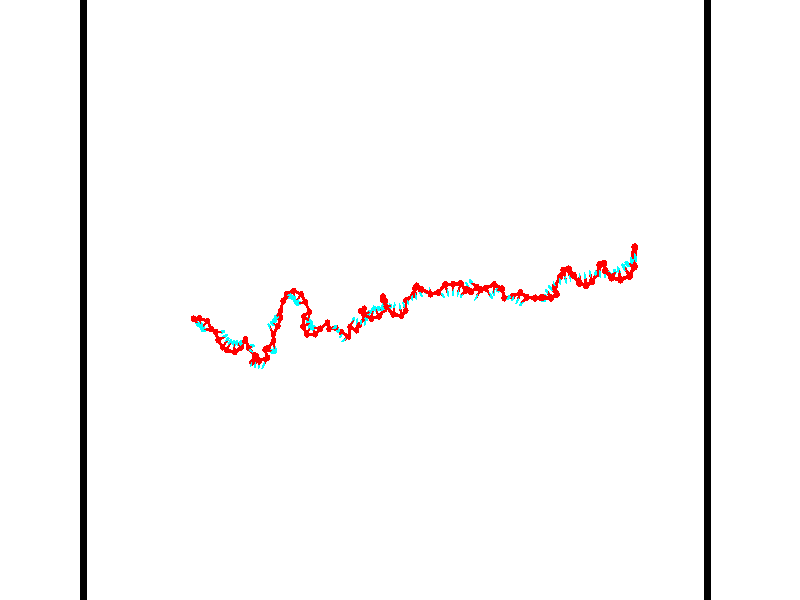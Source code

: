 // switches for output
#declare DRAW_BASES = 1; // possible values are 0, 1; only relevant for DNA ribbons
#declare DRAW_BASES_TYPE = 3; // possible values are 1, 2, 3; only relevant for DNA ribbons
#declare DRAW_FOG = 0; // set to 1 to enable fog

#include "colors.inc"

#include "transforms.inc"
background { rgb <1, 1, 1>}

#default {
   normal{
       ripples 0.25
       frequency 0.20
       turbulence 0.2
       lambda 5
   }
	finish {
		phong 0.1
		phong_size 40.
	}
}

// original window dimensions: 1024x640


// camera settings

camera {
	sky <-0, 1, 0>
	up <-0, 1, 0>
	right 1.6 * <0.99995, 0, 0.00999983>
	location <54.4867, 55, 106.329>
	look_at <55, 55, 55.0001>
	direction <0.513302, 0, -51.3289>
	angle 67.0682
}


# declare cpy_camera_pos = <54.4867, 55, 106.329>;
# if (DRAW_FOG = 1)
fog {
	fog_type 2
	up vnormalize(cpy_camera_pos)
	color rgbt<1,1,1,0.3>
	distance 1e-5
	fog_alt 3e-3
	fog_offset 88
}
# end


// LIGHTS

# declare lum = 6;
global_settings {
	ambient_light rgb lum * <0.05, 0.05, 0.05>
	max_trace_level 15
}# declare cpy_direct_light_amount = 0.25;
light_source
{	1000 * <-0.98995, -1, 1.00995>,
	rgb lum * cpy_direct_light_amount
	parallel
}

light_source
{	1000 * <0.98995, 1, -1.00995>,
	rgb lum * cpy_direct_light_amount
	parallel
}

// strand 0

// nucleotide -1

// particle -1
sphere {
	<35.703312, 53.550800, 49.596577> 0.250000
	pigment { color rgbt <1,0,0,0> }
	no_shadow
}
cylinder {
	<35.991241, 53.305279, 49.726250>,  <36.163998, 53.157967, 49.804054>, 0.100000
	pigment { color rgbt <1,0,0,0> }
	no_shadow
}
cylinder {
	<35.991241, 53.305279, 49.726250>,  <35.703312, 53.550800, 49.596577>, 0.100000
	pigment { color rgbt <1,0,0,0> }
	no_shadow
}

// particle -1
sphere {
	<35.991241, 53.305279, 49.726250> 0.100000
	pigment { color rgbt <1,0,0,0> }
	no_shadow
}
sphere {
	0, 1
	scale<0.080000,0.200000,0.300000>
	matrix <-0.063662, -0.523425, -0.849690,
		0.691232, 0.590989, -0.415849,
		0.719823, -0.613807, 0.324184,
		36.207188, 53.121136, 49.823505>
	pigment { color rgbt <0,1,1,0> }
	no_shadow
}
cylinder {
	<36.084473, 53.554939, 49.050152>,  <35.703312, 53.550800, 49.596577>, 0.130000
	pigment { color rgbt <1,0,0,0> }
	no_shadow
}

// nucleotide -1

// particle -1
sphere {
	<36.084473, 53.554939, 49.050152> 0.250000
	pigment { color rgbt <1,0,0,0> }
	no_shadow
}
cylinder {
	<36.226707, 53.249374, 49.265556>,  <36.312046, 53.066036, 49.394798>, 0.100000
	pigment { color rgbt <1,0,0,0> }
	no_shadow
}
cylinder {
	<36.226707, 53.249374, 49.265556>,  <36.084473, 53.554939, 49.050152>, 0.100000
	pigment { color rgbt <1,0,0,0> }
	no_shadow
}

// particle -1
sphere {
	<36.226707, 53.249374, 49.265556> 0.100000
	pigment { color rgbt <1,0,0,0> }
	no_shadow
}
sphere {
	0, 1
	scale<0.080000,0.200000,0.300000>
	matrix <0.247558, -0.478610, -0.842406,
		0.901263, 0.432859, 0.018927,
		0.355584, -0.763915, 0.538511,
		36.333382, 53.020199, 49.427109>
	pigment { color rgbt <0,1,1,0> }
	no_shadow
}
cylinder {
	<36.822765, 53.334503, 48.895275>,  <36.084473, 53.554939, 49.050152>, 0.130000
	pigment { color rgbt <1,0,0,0> }
	no_shadow
}

// nucleotide -1

// particle -1
sphere {
	<36.822765, 53.334503, 48.895275> 0.250000
	pigment { color rgbt <1,0,0,0> }
	no_shadow
}
cylinder {
	<36.567833, 53.054417, 49.023960>,  <36.414871, 52.886364, 49.101173>, 0.100000
	pigment { color rgbt <1,0,0,0> }
	no_shadow
}
cylinder {
	<36.567833, 53.054417, 49.023960>,  <36.822765, 53.334503, 48.895275>, 0.100000
	pigment { color rgbt <1,0,0,0> }
	no_shadow
}

// particle -1
sphere {
	<36.567833, 53.054417, 49.023960> 0.100000
	pigment { color rgbt <1,0,0,0> }
	no_shadow
}
sphere {
	0, 1
	scale<0.080000,0.200000,0.300000>
	matrix <0.029717, -0.439517, -0.897743,
		0.770014, -0.562601, 0.300928,
		-0.637334, -0.700217, 0.321715,
		36.376633, 52.844353, 49.120476>
	pigment { color rgbt <0,1,1,0> }
	no_shadow
}
cylinder {
	<37.147354, 52.696308, 48.911339>,  <36.822765, 53.334503, 48.895275>, 0.130000
	pigment { color rgbt <1,0,0,0> }
	no_shadow
}

// nucleotide -1

// particle -1
sphere {
	<37.147354, 52.696308, 48.911339> 0.250000
	pigment { color rgbt <1,0,0,0> }
	no_shadow
}
cylinder {
	<36.751324, 52.659668, 48.868706>,  <36.513706, 52.637684, 48.843128>, 0.100000
	pigment { color rgbt <1,0,0,0> }
	no_shadow
}
cylinder {
	<36.751324, 52.659668, 48.868706>,  <37.147354, 52.696308, 48.911339>, 0.100000
	pigment { color rgbt <1,0,0,0> }
	no_shadow
}

// particle -1
sphere {
	<36.751324, 52.659668, 48.868706> 0.100000
	pigment { color rgbt <1,0,0,0> }
	no_shadow
}
sphere {
	0, 1
	scale<0.080000,0.200000,0.300000>
	matrix <0.135060, -0.410618, -0.901749,
		0.038835, -0.907195, 0.418914,
		-0.990076, -0.091598, -0.106579,
		36.454300, 52.632187, 48.836731>
	pigment { color rgbt <0,1,1,0> }
	no_shadow
}
cylinder {
	<37.700207, 52.507229, 49.365257>,  <37.147354, 52.696308, 48.911339>, 0.130000
	pigment { color rgbt <1,0,0,0> }
	no_shadow
}

// nucleotide -1

// particle -1
sphere {
	<37.700207, 52.507229, 49.365257> 0.250000
	pigment { color rgbt <1,0,0,0> }
	no_shadow
}
cylinder {
	<37.992146, 52.489914, 49.092361>,  <38.167309, 52.479527, 48.928623>, 0.100000
	pigment { color rgbt <1,0,0,0> }
	no_shadow
}
cylinder {
	<37.992146, 52.489914, 49.092361>,  <37.700207, 52.507229, 49.365257>, 0.100000
	pigment { color rgbt <1,0,0,0> }
	no_shadow
}

// particle -1
sphere {
	<37.992146, 52.489914, 49.092361> 0.100000
	pigment { color rgbt <1,0,0,0> }
	no_shadow
}
sphere {
	0, 1
	scale<0.080000,0.200000,0.300000>
	matrix <0.441263, -0.732411, 0.518519,
		-0.522126, -0.679486, -0.515445,
		0.729843, -0.043285, -0.682243,
		38.211098, 52.476929, 48.887688>
	pigment { color rgbt <0,1,1,0> }
	no_shadow
}
cylinder {
	<37.942181, 51.842712, 49.368687>,  <37.700207, 52.507229, 49.365257>, 0.130000
	pigment { color rgbt <1,0,0,0> }
	no_shadow
}

// nucleotide -1

// particle -1
sphere {
	<37.942181, 51.842712, 49.368687> 0.250000
	pigment { color rgbt <1,0,0,0> }
	no_shadow
}
cylinder {
	<38.275177, 52.018059, 49.233162>,  <38.474976, 52.123264, 49.151848>, 0.100000
	pigment { color rgbt <1,0,0,0> }
	no_shadow
}
cylinder {
	<38.275177, 52.018059, 49.233162>,  <37.942181, 51.842712, 49.368687>, 0.100000
	pigment { color rgbt <1,0,0,0> }
	no_shadow
}

// particle -1
sphere {
	<38.275177, 52.018059, 49.233162> 0.100000
	pigment { color rgbt <1,0,0,0> }
	no_shadow
}
sphere {
	0, 1
	scale<0.080000,0.200000,0.300000>
	matrix <0.553838, -0.674759, 0.487815,
		-0.014778, -0.593750, -0.804514,
		0.832493, 0.438362, -0.338813,
		38.524925, 52.149567, 49.131519>
	pigment { color rgbt <0,1,1,0> }
	no_shadow
}
cylinder {
	<38.385036, 51.284184, 49.422512>,  <37.942181, 51.842712, 49.368687>, 0.130000
	pigment { color rgbt <1,0,0,0> }
	no_shadow
}

// nucleotide -1

// particle -1
sphere {
	<38.385036, 51.284184, 49.422512> 0.250000
	pigment { color rgbt <1,0,0,0> }
	no_shadow
}
cylinder {
	<38.621037, 51.606365, 49.400070>,  <38.762638, 51.799675, 49.386604>, 0.100000
	pigment { color rgbt <1,0,0,0> }
	no_shadow
}
cylinder {
	<38.621037, 51.606365, 49.400070>,  <38.385036, 51.284184, 49.422512>, 0.100000
	pigment { color rgbt <1,0,0,0> }
	no_shadow
}

// particle -1
sphere {
	<38.621037, 51.606365, 49.400070> 0.100000
	pigment { color rgbt <1,0,0,0> }
	no_shadow
}
sphere {
	0, 1
	scale<0.080000,0.200000,0.300000>
	matrix <0.702041, -0.477447, 0.528378,
		0.398794, -0.351132, -0.847154,
		0.590001, 0.805450, -0.056106,
		38.798038, 51.848000, 49.383240>
	pigment { color rgbt <0,1,1,0> }
	no_shadow
}
cylinder {
	<38.879543, 51.100853, 49.861824>,  <38.385036, 51.284184, 49.422512>, 0.130000
	pigment { color rgbt <1,0,0,0> }
	no_shadow
}

// nucleotide -1

// particle -1
sphere {
	<38.879543, 51.100853, 49.861824> 0.250000
	pigment { color rgbt <1,0,0,0> }
	no_shadow
}
cylinder {
	<39.047478, 51.449100, 49.759243>,  <39.148239, 51.658047, 49.697697>, 0.100000
	pigment { color rgbt <1,0,0,0> }
	no_shadow
}
cylinder {
	<39.047478, 51.449100, 49.759243>,  <38.879543, 51.100853, 49.861824>, 0.100000
	pigment { color rgbt <1,0,0,0> }
	no_shadow
}

// particle -1
sphere {
	<39.047478, 51.449100, 49.759243> 0.100000
	pigment { color rgbt <1,0,0,0> }
	no_shadow
}
sphere {
	0, 1
	scale<0.080000,0.200000,0.300000>
	matrix <0.818455, -0.241047, 0.521562,
		0.392264, -0.428863, -0.813760,
		0.419833, 0.870616, -0.256451,
		39.173428, 51.710285, 49.682308>
	pigment { color rgbt <0,1,1,0> }
	no_shadow
}
cylinder {
	<39.649082, 50.937313, 49.888126>,  <38.879543, 51.100853, 49.861824>, 0.130000
	pigment { color rgbt <1,0,0,0> }
	no_shadow
}

// nucleotide -1

// particle -1
sphere {
	<39.649082, 50.937313, 49.888126> 0.250000
	pigment { color rgbt <1,0,0,0> }
	no_shadow
}
cylinder {
	<39.591091, 51.331707, 49.855095>,  <39.556297, 51.568344, 49.835274>, 0.100000
	pigment { color rgbt <1,0,0,0> }
	no_shadow
}
cylinder {
	<39.591091, 51.331707, 49.855095>,  <39.649082, 50.937313, 49.888126>, 0.100000
	pigment { color rgbt <1,0,0,0> }
	no_shadow
}

// particle -1
sphere {
	<39.591091, 51.331707, 49.855095> 0.100000
	pigment { color rgbt <1,0,0,0> }
	no_shadow
}
sphere {
	0, 1
	scale<0.080000,0.200000,0.300000>
	matrix <0.843039, 0.166791, 0.511338,
		0.517944, 0.004515, -0.855403,
		-0.144982, 0.985982, -0.082582,
		39.547596, 51.627502, 49.830322>
	pigment { color rgbt <0,1,1,0> }
	no_shadow
}
cylinder {
	<40.144180, 51.273472, 49.502590>,  <39.649082, 50.937313, 49.888126>, 0.130000
	pigment { color rgbt <1,0,0,0> }
	no_shadow
}

// nucleotide -1

// particle -1
sphere {
	<40.144180, 51.273472, 49.502590> 0.250000
	pigment { color rgbt <1,0,0,0> }
	no_shadow
}
cylinder {
	<40.004463, 51.497620, 49.802986>,  <39.920631, 51.632107, 49.983223>, 0.100000
	pigment { color rgbt <1,0,0,0> }
	no_shadow
}
cylinder {
	<40.004463, 51.497620, 49.802986>,  <40.144180, 51.273472, 49.502590>, 0.100000
	pigment { color rgbt <1,0,0,0> }
	no_shadow
}

// particle -1
sphere {
	<40.004463, 51.497620, 49.802986> 0.100000
	pigment { color rgbt <1,0,0,0> }
	no_shadow
}
sphere {
	0, 1
	scale<0.080000,0.200000,0.300000>
	matrix <0.917146, 0.040289, 0.396511,
		0.191935, 0.827264, -0.528011,
		-0.349292, 0.560367, 0.750989,
		39.899677, 51.665730, 50.028282>
	pigment { color rgbt <0,1,1,0> }
	no_shadow
}
cylinder {
	<40.551243, 51.924301, 49.564064>,  <40.144180, 51.273472, 49.502590>, 0.130000
	pigment { color rgbt <1,0,0,0> }
	no_shadow
}

// nucleotide -1

// particle -1
sphere {
	<40.551243, 51.924301, 49.564064> 0.250000
	pigment { color rgbt <1,0,0,0> }
	no_shadow
}
cylinder {
	<40.397266, 51.790672, 49.908207>,  <40.304882, 51.710495, 50.114693>, 0.100000
	pigment { color rgbt <1,0,0,0> }
	no_shadow
}
cylinder {
	<40.397266, 51.790672, 49.908207>,  <40.551243, 51.924301, 49.564064>, 0.100000
	pigment { color rgbt <1,0,0,0> }
	no_shadow
}

// particle -1
sphere {
	<40.397266, 51.790672, 49.908207> 0.100000
	pigment { color rgbt <1,0,0,0> }
	no_shadow
}
sphere {
	0, 1
	scale<0.080000,0.200000,0.300000>
	matrix <0.909799, 0.019411, 0.414595,
		-0.155204, 0.942349, 0.296463,
		-0.384938, -0.334069, 0.860361,
		40.281784, 51.690453, 50.166317>
	pigment { color rgbt <0,1,1,0> }
	no_shadow
}
cylinder {
	<40.933041, 51.275497, 49.917217>,  <40.551243, 51.924301, 49.564064>, 0.130000
	pigment { color rgbt <1,0,0,0> }
	no_shadow
}

// nucleotide -1

// particle -1
sphere {
	<40.933041, 51.275497, 49.917217> 0.250000
	pigment { color rgbt <1,0,0,0> }
	no_shadow
}
cylinder {
	<41.204063, 51.394581, 50.186226>,  <41.366676, 51.466030, 50.347630>, 0.100000
	pigment { color rgbt <1,0,0,0> }
	no_shadow
}
cylinder {
	<41.204063, 51.394581, 50.186226>,  <40.933041, 51.275497, 49.917217>, 0.100000
	pigment { color rgbt <1,0,0,0> }
	no_shadow
}

// particle -1
sphere {
	<41.204063, 51.394581, 50.186226> 0.100000
	pigment { color rgbt <1,0,0,0> }
	no_shadow
}
sphere {
	0, 1
	scale<0.080000,0.200000,0.300000>
	matrix <-0.260212, -0.758231, 0.597809,
		0.687898, -0.580048, -0.436279,
		0.677558, 0.297706, 0.672522,
		41.407330, 51.483894, 50.387981>
	pigment { color rgbt <0,1,1,0> }
	no_shadow
}
cylinder {
	<41.487511, 50.724720, 49.974148>,  <40.933041, 51.275497, 49.917217>, 0.130000
	pigment { color rgbt <1,0,0,0> }
	no_shadow
}

// nucleotide -1

// particle -1
sphere {
	<41.487511, 50.724720, 49.974148> 0.250000
	pigment { color rgbt <1,0,0,0> }
	no_shadow
}
cylinder {
	<41.400291, 50.931015, 50.305561>,  <41.347961, 51.054790, 50.504410>, 0.100000
	pigment { color rgbt <1,0,0,0> }
	no_shadow
}
cylinder {
	<41.400291, 50.931015, 50.305561>,  <41.487511, 50.724720, 49.974148>, 0.100000
	pigment { color rgbt <1,0,0,0> }
	no_shadow
}

// particle -1
sphere {
	<41.400291, 50.931015, 50.305561> 0.100000
	pigment { color rgbt <1,0,0,0> }
	no_shadow
}
sphere {
	0, 1
	scale<0.080000,0.200000,0.300000>
	matrix <-0.460308, -0.802947, 0.378671,
		0.860564, -0.298812, 0.412481,
		-0.218049, 0.515739, 0.828533,
		41.334877, 51.085735, 50.554123>
	pigment { color rgbt <0,1,1,0> }
	no_shadow
}
cylinder {
	<41.348991, 50.191746, 50.373417>,  <41.487511, 50.724720, 49.974148>, 0.130000
	pigment { color rgbt <1,0,0,0> }
	no_shadow
}

// nucleotide -1

// particle -1
sphere {
	<41.348991, 50.191746, 50.373417> 0.250000
	pigment { color rgbt <1,0,0,0> }
	no_shadow
}
cylinder {
	<41.410103, 50.137074, 50.764923>,  <41.446770, 50.104271, 50.999825>, 0.100000
	pigment { color rgbt <1,0,0,0> }
	no_shadow
}
cylinder {
	<41.410103, 50.137074, 50.764923>,  <41.348991, 50.191746, 50.373417>, 0.100000
	pigment { color rgbt <1,0,0,0> }
	no_shadow
}

// particle -1
sphere {
	<41.410103, 50.137074, 50.764923> 0.100000
	pigment { color rgbt <1,0,0,0> }
	no_shadow
}
sphere {
	0, 1
	scale<0.080000,0.200000,0.300000>
	matrix <0.938036, -0.291659, -0.187146,
		0.311044, 0.946707, 0.083653,
		0.152774, -0.136680, 0.978764,
		41.455936, 50.096069, 51.058552>
	pigment { color rgbt <0,1,1,0> }
	no_shadow
}
cylinder {
	<41.823750, 50.694988, 50.756832>,  <41.348991, 50.191746, 50.373417>, 0.130000
	pigment { color rgbt <1,0,0,0> }
	no_shadow
}

// nucleotide -1

// particle -1
sphere {
	<41.823750, 50.694988, 50.756832> 0.250000
	pigment { color rgbt <1,0,0,0> }
	no_shadow
}
cylinder {
	<41.811615, 50.319771, 50.894909>,  <41.804333, 50.094639, 50.977753>, 0.100000
	pigment { color rgbt <1,0,0,0> }
	no_shadow
}
cylinder {
	<41.811615, 50.319771, 50.894909>,  <41.823750, 50.694988, 50.756832>, 0.100000
	pigment { color rgbt <1,0,0,0> }
	no_shadow
}

// particle -1
sphere {
	<41.811615, 50.319771, 50.894909> 0.100000
	pigment { color rgbt <1,0,0,0> }
	no_shadow
}
sphere {
	0, 1
	scale<0.080000,0.200000,0.300000>
	matrix <0.955743, -0.128333, -0.264737,
		0.292634, 0.321880, 0.900421,
		-0.030340, -0.938042, 0.345190,
		41.802513, 50.038357, 50.998466>
	pigment { color rgbt <0,1,1,0> }
	no_shadow
}
cylinder {
	<42.254063, 50.401531, 51.335842>,  <41.823750, 50.694988, 50.756832>, 0.130000
	pigment { color rgbt <1,0,0,0> }
	no_shadow
}

// nucleotide -1

// particle -1
sphere {
	<42.254063, 50.401531, 51.335842> 0.250000
	pigment { color rgbt <1,0,0,0> }
	no_shadow
}
cylinder {
	<42.169704, 50.146561, 51.039406>,  <42.119091, 49.993580, 50.861546>, 0.100000
	pigment { color rgbt <1,0,0,0> }
	no_shadow
}
cylinder {
	<42.169704, 50.146561, 51.039406>,  <42.254063, 50.401531, 51.335842>, 0.100000
	pigment { color rgbt <1,0,0,0> }
	no_shadow
}

// particle -1
sphere {
	<42.169704, 50.146561, 51.039406> 0.100000
	pigment { color rgbt <1,0,0,0> }
	no_shadow
}
sphere {
	0, 1
	scale<0.080000,0.200000,0.300000>
	matrix <0.972350, -0.059005, -0.225950,
		0.100297, -0.768252, 0.632241,
		-0.210892, -0.637422, -0.741092,
		42.106438, 49.955334, 50.817078>
	pigment { color rgbt <0,1,1,0> }
	no_shadow
}
cylinder {
	<42.972485, 50.631058, 51.297253>,  <42.254063, 50.401531, 51.335842>, 0.130000
	pigment { color rgbt <1,0,0,0> }
	no_shadow
}

// nucleotide -1

// particle -1
sphere {
	<42.972485, 50.631058, 51.297253> 0.250000
	pigment { color rgbt <1,0,0,0> }
	no_shadow
}
cylinder {
	<42.787388, 50.290333, 51.395462>,  <42.676331, 50.085899, 51.454388>, 0.100000
	pigment { color rgbt <1,0,0,0> }
	no_shadow
}
cylinder {
	<42.787388, 50.290333, 51.395462>,  <42.972485, 50.631058, 51.297253>, 0.100000
	pigment { color rgbt <1,0,0,0> }
	no_shadow
}

// particle -1
sphere {
	<42.787388, 50.290333, 51.395462> 0.100000
	pigment { color rgbt <1,0,0,0> }
	no_shadow
}
sphere {
	0, 1
	scale<0.080000,0.200000,0.300000>
	matrix <0.885514, -0.431151, 0.173130,
		-0.041617, 0.297528, 0.953805,
		-0.462745, -0.851813, 0.245522,
		42.648563, 50.034790, 51.469120>
	pigment { color rgbt <0,1,1,0> }
	no_shadow
}
cylinder {
	<42.685284, 51.207699, 50.919445>,  <42.972485, 50.631058, 51.297253>, 0.130000
	pigment { color rgbt <1,0,0,0> }
	no_shadow
}

// nucleotide -1

// particle -1
sphere {
	<42.685284, 51.207699, 50.919445> 0.250000
	pigment { color rgbt <1,0,0,0> }
	no_shadow
}
cylinder {
	<43.075096, 51.137718, 50.975571>,  <43.308983, 51.095730, 51.009247>, 0.100000
	pigment { color rgbt <1,0,0,0> }
	no_shadow
}
cylinder {
	<43.075096, 51.137718, 50.975571>,  <42.685284, 51.207699, 50.919445>, 0.100000
	pigment { color rgbt <1,0,0,0> }
	no_shadow
}

// particle -1
sphere {
	<43.075096, 51.137718, 50.975571> 0.100000
	pigment { color rgbt <1,0,0,0> }
	no_shadow
}
sphere {
	0, 1
	scale<0.080000,0.200000,0.300000>
	matrix <0.143708, 0.006804, -0.989597,
		0.172178, 0.984553, 0.031773,
		0.974527, -0.174953, 0.140317,
		43.367455, 51.085232, 51.017666>
	pigment { color rgbt <0,1,1,0> }
	no_shadow
}
cylinder {
	<42.821293, 51.312366, 50.282791>,  <42.685284, 51.207699, 50.919445>, 0.130000
	pigment { color rgbt <1,0,0,0> }
	no_shadow
}

// nucleotide -1

// particle -1
sphere {
	<42.821293, 51.312366, 50.282791> 0.250000
	pigment { color rgbt <1,0,0,0> }
	no_shadow
}
cylinder {
	<43.148403, 51.157543, 50.453171>,  <43.344669, 51.064651, 50.555397>, 0.100000
	pigment { color rgbt <1,0,0,0> }
	no_shadow
}
cylinder {
	<43.148403, 51.157543, 50.453171>,  <42.821293, 51.312366, 50.282791>, 0.100000
	pigment { color rgbt <1,0,0,0> }
	no_shadow
}

// particle -1
sphere {
	<43.148403, 51.157543, 50.453171> 0.100000
	pigment { color rgbt <1,0,0,0> }
	no_shadow
}
sphere {
	0, 1
	scale<0.080000,0.200000,0.300000>
	matrix <0.369000, -0.215357, -0.904135,
		0.441682, 0.896554, -0.033290,
		0.817775, -0.387056, 0.425948,
		43.393734, 51.041428, 50.580956>
	pigment { color rgbt <0,1,1,0> }
	no_shadow
}
cylinder {
	<43.343430, 51.841625, 50.281742>,  <42.821293, 51.312366, 50.282791>, 0.130000
	pigment { color rgbt <1,0,0,0> }
	no_shadow
}

// nucleotide -1

// particle -1
sphere {
	<43.343430, 51.841625, 50.281742> 0.250000
	pigment { color rgbt <1,0,0,0> }
	no_shadow
}
cylinder {
	<43.398777, 51.448238, 50.235020>,  <43.431988, 51.212208, 50.206985>, 0.100000
	pigment { color rgbt <1,0,0,0> }
	no_shadow
}
cylinder {
	<43.398777, 51.448238, 50.235020>,  <43.343430, 51.841625, 50.281742>, 0.100000
	pigment { color rgbt <1,0,0,0> }
	no_shadow
}

// particle -1
sphere {
	<43.398777, 51.448238, 50.235020> 0.100000
	pigment { color rgbt <1,0,0,0> }
	no_shadow
}
sphere {
	0, 1
	scale<0.080000,0.200000,0.300000>
	matrix <0.202337, 0.143529, -0.968741,
		0.969491, 0.110412, 0.218852,
		0.138373, -0.983468, -0.116809,
		43.440289, 51.153198, 50.199978>
	pigment { color rgbt <0,1,1,0> }
	no_shadow
}
cylinder {
	<43.398273, 52.379211, 50.717693>,  <43.343430, 51.841625, 50.281742>, 0.130000
	pigment { color rgbt <1,0,0,0> }
	no_shadow
}

// nucleotide -1

// particle -1
sphere {
	<43.398273, 52.379211, 50.717693> 0.250000
	pigment { color rgbt <1,0,0,0> }
	no_shadow
}
cylinder {
	<43.195408, 52.723690, 50.704323>,  <43.073689, 52.930378, 50.696301>, 0.100000
	pigment { color rgbt <1,0,0,0> }
	no_shadow
}
cylinder {
	<43.195408, 52.723690, 50.704323>,  <43.398273, 52.379211, 50.717693>, 0.100000
	pigment { color rgbt <1,0,0,0> }
	no_shadow
}

// particle -1
sphere {
	<43.195408, 52.723690, 50.704323> 0.100000
	pigment { color rgbt <1,0,0,0> }
	no_shadow
}
sphere {
	0, 1
	scale<0.080000,0.200000,0.300000>
	matrix <0.802148, 0.485863, 0.347123,
		0.315182, 0.149238, -0.937224,
		-0.507166, 0.861200, -0.033425,
		43.043259, 52.982048, 50.694294>
	pigment { color rgbt <0,1,1,0> }
	no_shadow
}
cylinder {
	<43.742603, 52.999199, 50.366096>,  <43.398273, 52.379211, 50.717693>, 0.130000
	pigment { color rgbt <1,0,0,0> }
	no_shadow
}

// nucleotide -1

// particle -1
sphere {
	<43.742603, 52.999199, 50.366096> 0.250000
	pigment { color rgbt <1,0,0,0> }
	no_shadow
}
cylinder {
	<43.513134, 53.117035, 50.671806>,  <43.375454, 53.187737, 50.855232>, 0.100000
	pigment { color rgbt <1,0,0,0> }
	no_shadow
}
cylinder {
	<43.513134, 53.117035, 50.671806>,  <43.742603, 52.999199, 50.366096>, 0.100000
	pigment { color rgbt <1,0,0,0> }
	no_shadow
}

// particle -1
sphere {
	<43.513134, 53.117035, 50.671806> 0.100000
	pigment { color rgbt <1,0,0,0> }
	no_shadow
}
sphere {
	0, 1
	scale<0.080000,0.200000,0.300000>
	matrix <0.792017, 0.437396, 0.425904,
		-0.208827, 0.849649, -0.484239,
		-0.573673, 0.294585, 0.764277,
		43.341034, 53.205410, 50.901089>
	pigment { color rgbt <0,1,1,0> }
	no_shadow
}
cylinder {
	<44.058170, 53.634132, 50.630814>,  <43.742603, 52.999199, 50.366096>, 0.130000
	pigment { color rgbt <1,0,0,0> }
	no_shadow
}

// nucleotide -1

// particle -1
sphere {
	<44.058170, 53.634132, 50.630814> 0.250000
	pigment { color rgbt <1,0,0,0> }
	no_shadow
}
cylinder {
	<43.786240, 53.535664, 50.907143>,  <43.623081, 53.476582, 51.072941>, 0.100000
	pigment { color rgbt <1,0,0,0> }
	no_shadow
}
cylinder {
	<43.786240, 53.535664, 50.907143>,  <44.058170, 53.634132, 50.630814>, 0.100000
	pigment { color rgbt <1,0,0,0> }
	no_shadow
}

// particle -1
sphere {
	<43.786240, 53.535664, 50.907143> 0.100000
	pigment { color rgbt <1,0,0,0> }
	no_shadow
}
sphere {
	0, 1
	scale<0.080000,0.200000,0.300000>
	matrix <0.578356, 0.399243, 0.711413,
		-0.450939, 0.883178, -0.129038,
		-0.679822, -0.246174, 0.690826,
		43.582294, 53.461811, 51.114391>
	pigment { color rgbt <0,1,1,0> }
	no_shadow
}
cylinder {
	<44.143337, 54.190098, 51.145279>,  <44.058170, 53.634132, 50.630814>, 0.130000
	pigment { color rgbt <1,0,0,0> }
	no_shadow
}

// nucleotide -1

// particle -1
sphere {
	<44.143337, 54.190098, 51.145279> 0.250000
	pigment { color rgbt <1,0,0,0> }
	no_shadow
}
cylinder {
	<43.942234, 53.900848, 51.334732>,  <43.821571, 53.727299, 51.448406>, 0.100000
	pigment { color rgbt <1,0,0,0> }
	no_shadow
}
cylinder {
	<43.942234, 53.900848, 51.334732>,  <44.143337, 54.190098, 51.145279>, 0.100000
	pigment { color rgbt <1,0,0,0> }
	no_shadow
}

// particle -1
sphere {
	<43.942234, 53.900848, 51.334732> 0.100000
	pigment { color rgbt <1,0,0,0> }
	no_shadow
}
sphere {
	0, 1
	scale<0.080000,0.200000,0.300000>
	matrix <0.400116, 0.291020, 0.869031,
		-0.766251, 0.626423, 0.143018,
		-0.502760, -0.723119, 0.473636,
		43.791405, 53.683914, 51.476822>
	pigment { color rgbt <0,1,1,0> }
	no_shadow
}
cylinder {
	<44.287113, 54.912079, 50.722725>,  <44.143337, 54.190098, 51.145279>, 0.130000
	pigment { color rgbt <1,0,0,0> }
	no_shadow
}

// nucleotide -1

// particle -1
sphere {
	<44.287113, 54.912079, 50.722725> 0.250000
	pigment { color rgbt <1,0,0,0> }
	no_shadow
}
cylinder {
	<44.624756, 55.125229, 50.746449>,  <44.827343, 55.253120, 50.760685>, 0.100000
	pigment { color rgbt <1,0,0,0> }
	no_shadow
}
cylinder {
	<44.624756, 55.125229, 50.746449>,  <44.287113, 54.912079, 50.722725>, 0.100000
	pigment { color rgbt <1,0,0,0> }
	no_shadow
}

// particle -1
sphere {
	<44.624756, 55.125229, 50.746449> 0.100000
	pigment { color rgbt <1,0,0,0> }
	no_shadow
}
sphere {
	0, 1
	scale<0.080000,0.200000,0.300000>
	matrix <0.250552, -0.294230, -0.922308,
		-0.474026, 0.793391, -0.381877,
		0.844111, 0.532878, 0.059313,
		44.877991, 55.285091, 50.764244>
	pigment { color rgbt <0,1,1,0> }
	no_shadow
}
cylinder {
	<44.516903, 55.465012, 50.206860>,  <44.287113, 54.912079, 50.722725>, 0.130000
	pigment { color rgbt <1,0,0,0> }
	no_shadow
}

// nucleotide -1

// particle -1
sphere {
	<44.516903, 55.465012, 50.206860> 0.250000
	pigment { color rgbt <1,0,0,0> }
	no_shadow
}
cylinder {
	<44.856091, 55.307503, 50.348782>,  <45.059605, 55.212997, 50.433937>, 0.100000
	pigment { color rgbt <1,0,0,0> }
	no_shadow
}
cylinder {
	<44.856091, 55.307503, 50.348782>,  <44.516903, 55.465012, 50.206860>, 0.100000
	pigment { color rgbt <1,0,0,0> }
	no_shadow
}

// particle -1
sphere {
	<44.856091, 55.307503, 50.348782> 0.100000
	pigment { color rgbt <1,0,0,0> }
	no_shadow
}
sphere {
	0, 1
	scale<0.080000,0.200000,0.300000>
	matrix <0.303304, -0.188486, -0.934066,
		0.434685, 0.899676, -0.040398,
		0.847971, -0.393772, 0.354807,
		45.110481, 55.189373, 50.455223>
	pigment { color rgbt <0,1,1,0> }
	no_shadow
}
cylinder {
	<45.108936, 55.720100, 49.801270>,  <44.516903, 55.465012, 50.206860>, 0.130000
	pigment { color rgbt <1,0,0,0> }
	no_shadow
}

// nucleotide -1

// particle -1
sphere {
	<45.108936, 55.720100, 49.801270> 0.250000
	pigment { color rgbt <1,0,0,0> }
	no_shadow
}
cylinder {
	<45.177715, 55.360291, 49.961914>,  <45.218983, 55.144405, 50.058300>, 0.100000
	pigment { color rgbt <1,0,0,0> }
	no_shadow
}
cylinder {
	<45.177715, 55.360291, 49.961914>,  <45.108936, 55.720100, 49.801270>, 0.100000
	pigment { color rgbt <1,0,0,0> }
	no_shadow
}

// particle -1
sphere {
	<45.177715, 55.360291, 49.961914> 0.100000
	pigment { color rgbt <1,0,0,0> }
	no_shadow
}
sphere {
	0, 1
	scale<0.080000,0.200000,0.300000>
	matrix <0.263351, -0.350871, -0.898630,
		0.949252, 0.260282, 0.176559,
		0.171948, -0.899523, 0.401611,
		45.229301, 55.090435, 50.082397>
	pigment { color rgbt <0,1,1,0> }
	no_shadow
}
cylinder {
	<45.784492, 55.451279, 49.683899>,  <45.108936, 55.720100, 49.801270>, 0.130000
	pigment { color rgbt <1,0,0,0> }
	no_shadow
}

// nucleotide -1

// particle -1
sphere {
	<45.784492, 55.451279, 49.683899> 0.250000
	pigment { color rgbt <1,0,0,0> }
	no_shadow
}
cylinder {
	<45.553661, 55.130310, 49.744705>,  <45.415165, 54.937729, 49.781189>, 0.100000
	pigment { color rgbt <1,0,0,0> }
	no_shadow
}
cylinder {
	<45.553661, 55.130310, 49.744705>,  <45.784492, 55.451279, 49.683899>, 0.100000
	pigment { color rgbt <1,0,0,0> }
	no_shadow
}

// particle -1
sphere {
	<45.553661, 55.130310, 49.744705> 0.100000
	pigment { color rgbt <1,0,0,0> }
	no_shadow
}
sphere {
	0, 1
	scale<0.080000,0.200000,0.300000>
	matrix <0.354254, -0.413653, -0.838687,
		0.735859, -0.430134, 0.522969,
		-0.577075, -0.802419, 0.152014,
		45.380539, 54.889584, 49.790310>
	pigment { color rgbt <0,1,1,0> }
	no_shadow
}
cylinder {
	<46.181694, 54.843292, 49.643990>,  <45.784492, 55.451279, 49.683899>, 0.130000
	pigment { color rgbt <1,0,0,0> }
	no_shadow
}

// nucleotide -1

// particle -1
sphere {
	<46.181694, 54.843292, 49.643990> 0.250000
	pigment { color rgbt <1,0,0,0> }
	no_shadow
}
cylinder {
	<45.800827, 54.778202, 49.540527>,  <45.572308, 54.739147, 49.478451>, 0.100000
	pigment { color rgbt <1,0,0,0> }
	no_shadow
}
cylinder {
	<45.800827, 54.778202, 49.540527>,  <46.181694, 54.843292, 49.643990>, 0.100000
	pigment { color rgbt <1,0,0,0> }
	no_shadow
}

// particle -1
sphere {
	<45.800827, 54.778202, 49.540527> 0.100000
	pigment { color rgbt <1,0,0,0> }
	no_shadow
}
sphere {
	0, 1
	scale<0.080000,0.200000,0.300000>
	matrix <0.304718, -0.441822, -0.843765,
		0.023023, -0.882221, 0.470273,
		-0.952164, -0.162727, -0.258657,
		45.515179, 54.729385, 49.462929>
	pigment { color rgbt <0,1,1,0> }
	no_shadow
}
cylinder {
	<46.561741, 54.087002, 49.696400>,  <46.181694, 54.843292, 49.643990>, 0.130000
	pigment { color rgbt <1,0,0,0> }
	no_shadow
}

// nucleotide -1

// particle -1
sphere {
	<46.561741, 54.087002, 49.696400> 0.250000
	pigment { color rgbt <1,0,0,0> }
	no_shadow
}
cylinder {
	<46.485916, 53.704262, 49.608299>,  <46.440422, 53.474617, 49.555439>, 0.100000
	pigment { color rgbt <1,0,0,0> }
	no_shadow
}
cylinder {
	<46.485916, 53.704262, 49.608299>,  <46.561741, 54.087002, 49.696400>, 0.100000
	pigment { color rgbt <1,0,0,0> }
	no_shadow
}

// particle -1
sphere {
	<46.485916, 53.704262, 49.608299> 0.100000
	pigment { color rgbt <1,0,0,0> }
	no_shadow
}
sphere {
	0, 1
	scale<0.080000,0.200000,0.300000>
	matrix <0.127654, -0.246429, 0.960717,
		-0.973535, 0.154001, 0.168860,
		-0.189563, -0.956847, -0.220248,
		46.429047, 53.417206, 49.542225>
	pigment { color rgbt <0,1,1,0> }
	no_shadow
}
cylinder {
	<46.126167, 53.725128, 50.300625>,  <46.561741, 54.087002, 49.696400>, 0.130000
	pigment { color rgbt <1,0,0,0> }
	no_shadow
}

// nucleotide -1

// particle -1
sphere {
	<46.126167, 53.725128, 50.300625> 0.250000
	pigment { color rgbt <1,0,0,0> }
	no_shadow
}
cylinder {
	<46.410656, 53.502609, 50.128723>,  <46.581348, 53.369099, 50.025581>, 0.100000
	pigment { color rgbt <1,0,0,0> }
	no_shadow
}
cylinder {
	<46.410656, 53.502609, 50.128723>,  <46.126167, 53.725128, 50.300625>, 0.100000
	pigment { color rgbt <1,0,0,0> }
	no_shadow
}

// particle -1
sphere {
	<46.410656, 53.502609, 50.128723> 0.100000
	pigment { color rgbt <1,0,0,0> }
	no_shadow
}
sphere {
	0, 1
	scale<0.080000,0.200000,0.300000>
	matrix <0.253336, -0.367427, 0.894884,
		-0.655729, -0.745336, -0.120392,
		0.711224, -0.556302, -0.429753,
		46.624023, 53.335720, 49.999798>
	pigment { color rgbt <0,1,1,0> }
	no_shadow
}
cylinder {
	<46.083492, 52.955521, 50.498447>,  <46.126167, 53.725128, 50.300625>, 0.130000
	pigment { color rgbt <1,0,0,0> }
	no_shadow
}

// nucleotide -1

// particle -1
sphere {
	<46.083492, 52.955521, 50.498447> 0.250000
	pigment { color rgbt <1,0,0,0> }
	no_shadow
}
cylinder {
	<46.450016, 53.101952, 50.433502>,  <46.669930, 53.189808, 50.394535>, 0.100000
	pigment { color rgbt <1,0,0,0> }
	no_shadow
}
cylinder {
	<46.450016, 53.101952, 50.433502>,  <46.083492, 52.955521, 50.498447>, 0.100000
	pigment { color rgbt <1,0,0,0> }
	no_shadow
}

// particle -1
sphere {
	<46.450016, 53.101952, 50.433502> 0.100000
	pigment { color rgbt <1,0,0,0> }
	no_shadow
}
sphere {
	0, 1
	scale<0.080000,0.200000,0.300000>
	matrix <0.291971, -0.333207, 0.896508,
		0.274088, -0.868886, -0.412205,
		0.916313, 0.366073, -0.162361,
		46.724911, 53.211773, 50.384792>
	pigment { color rgbt <0,1,1,0> }
	no_shadow
}
cylinder {
	<46.455254, 52.361546, 50.640652>,  <46.083492, 52.955521, 50.498447>, 0.130000
	pigment { color rgbt <1,0,0,0> }
	no_shadow
}

// nucleotide -1

// particle -1
sphere {
	<46.455254, 52.361546, 50.640652> 0.250000
	pigment { color rgbt <1,0,0,0> }
	no_shadow
}
cylinder {
	<46.659168, 52.704910, 50.663429>,  <46.781517, 52.910931, 50.677097>, 0.100000
	pigment { color rgbt <1,0,0,0> }
	no_shadow
}
cylinder {
	<46.659168, 52.704910, 50.663429>,  <46.455254, 52.361546, 50.640652>, 0.100000
	pigment { color rgbt <1,0,0,0> }
	no_shadow
}

// particle -1
sphere {
	<46.659168, 52.704910, 50.663429> 0.100000
	pigment { color rgbt <1,0,0,0> }
	no_shadow
}
sphere {
	0, 1
	scale<0.080000,0.200000,0.300000>
	matrix <0.370875, -0.279011, 0.885779,
		0.776255, -0.430438, -0.460600,
		0.509785, 0.858415, 0.056945,
		46.812103, 52.962437, 50.680511>
	pigment { color rgbt <0,1,1,0> }
	no_shadow
}
cylinder {
	<47.256367, 52.369987, 50.658936>,  <46.455254, 52.361546, 50.640652>, 0.130000
	pigment { color rgbt <1,0,0,0> }
	no_shadow
}

// nucleotide -1

// particle -1
sphere {
	<47.256367, 52.369987, 50.658936> 0.250000
	pigment { color rgbt <1,0,0,0> }
	no_shadow
}
cylinder {
	<47.110310, 52.677868, 50.868401>,  <47.022675, 52.862598, 50.994080>, 0.100000
	pigment { color rgbt <1,0,0,0> }
	no_shadow
}
cylinder {
	<47.110310, 52.677868, 50.868401>,  <47.256367, 52.369987, 50.658936>, 0.100000
	pigment { color rgbt <1,0,0,0> }
	no_shadow
}

// particle -1
sphere {
	<47.110310, 52.677868, 50.868401> 0.100000
	pigment { color rgbt <1,0,0,0> }
	no_shadow
}
sphere {
	0, 1
	scale<0.080000,0.200000,0.300000>
	matrix <0.477187, -0.328242, 0.815199,
		0.799350, 0.547553, -0.247437,
		-0.365145, 0.769704, 0.523665,
		47.000767, 52.908779, 51.025501>
	pigment { color rgbt <0,1,1,0> }
	no_shadow
}
cylinder {
	<47.746597, 52.814156, 51.038593>,  <47.256367, 52.369987, 50.658936>, 0.130000
	pigment { color rgbt <1,0,0,0> }
	no_shadow
}

// nucleotide -1

// particle -1
sphere {
	<47.746597, 52.814156, 51.038593> 0.250000
	pigment { color rgbt <1,0,0,0> }
	no_shadow
}
cylinder {
	<47.403648, 52.875706, 51.235058>,  <47.197880, 52.912636, 51.352936>, 0.100000
	pigment { color rgbt <1,0,0,0> }
	no_shadow
}
cylinder {
	<47.403648, 52.875706, 51.235058>,  <47.746597, 52.814156, 51.038593>, 0.100000
	pigment { color rgbt <1,0,0,0> }
	no_shadow
}

// particle -1
sphere {
	<47.403648, 52.875706, 51.235058> 0.100000
	pigment { color rgbt <1,0,0,0> }
	no_shadow
}
sphere {
	0, 1
	scale<0.080000,0.200000,0.300000>
	matrix <0.459864, -0.199576, 0.865271,
		0.231170, 0.967725, 0.100348,
		-0.857371, 0.153878, 0.491158,
		47.146439, 52.921867, 51.382404>
	pigment { color rgbt <0,1,1,0> }
	no_shadow
}
cylinder {
	<48.370152, 53.266121, 50.758759>,  <47.746597, 52.814156, 51.038593>, 0.130000
	pigment { color rgbt <1,0,0,0> }
	no_shadow
}

// nucleotide -1

// particle -1
sphere {
	<48.370152, 53.266121, 50.758759> 0.250000
	pigment { color rgbt <1,0,0,0> }
	no_shadow
}
cylinder {
	<48.374290, 53.291206, 50.359566>,  <48.376774, 53.306259, 50.120052>, 0.100000
	pigment { color rgbt <1,0,0,0> }
	no_shadow
}
cylinder {
	<48.374290, 53.291206, 50.359566>,  <48.370152, 53.266121, 50.758759>, 0.100000
	pigment { color rgbt <1,0,0,0> }
	no_shadow
}

// particle -1
sphere {
	<48.374290, 53.291206, 50.359566> 0.100000
	pigment { color rgbt <1,0,0,0> }
	no_shadow
}
sphere {
	0, 1
	scale<0.080000,0.200000,0.300000>
	matrix <-0.483193, -0.873462, -0.059899,
		-0.875453, 0.482836, 0.021270,
		0.010343, 0.062717, -0.997978,
		48.377392, 53.310020, 50.060173>
	pigment { color rgbt <0,1,1,0> }
	no_shadow
}
cylinder {
	<48.578358, 52.807713, 51.312721>,  <48.370152, 53.266121, 50.758759>, 0.130000
	pigment { color rgbt <1,0,0,0> }
	no_shadow
}

// nucleotide -1

// particle -1
sphere {
	<48.578358, 52.807713, 51.312721> 0.250000
	pigment { color rgbt <1,0,0,0> }
	no_shadow
}
cylinder {
	<48.897888, 52.890564, 51.538635>,  <49.089607, 52.940273, 51.674183>, 0.100000
	pigment { color rgbt <1,0,0,0> }
	no_shadow
}
cylinder {
	<48.897888, 52.890564, 51.538635>,  <48.578358, 52.807713, 51.312721>, 0.100000
	pigment { color rgbt <1,0,0,0> }
	no_shadow
}

// particle -1
sphere {
	<48.897888, 52.890564, 51.538635> 0.100000
	pigment { color rgbt <1,0,0,0> }
	no_shadow
}
sphere {
	0, 1
	scale<0.080000,0.200000,0.300000>
	matrix <0.550591, -0.629956, -0.547727,
		0.242339, 0.748501, -0.617266,
		0.798825, 0.207126, 0.564781,
		49.137535, 52.952702, 51.708069>
	pigment { color rgbt <0,1,1,0> }
	no_shadow
}
cylinder {
	<49.153366, 52.864109, 50.894417>,  <48.578358, 52.807713, 51.312721>, 0.130000
	pigment { color rgbt <1,0,0,0> }
	no_shadow
}

// nucleotide -1

// particle -1
sphere {
	<49.153366, 52.864109, 50.894417> 0.250000
	pigment { color rgbt <1,0,0,0> }
	no_shadow
}
cylinder {
	<49.309998, 52.756252, 51.246315>,  <49.403976, 52.691536, 51.457455>, 0.100000
	pigment { color rgbt <1,0,0,0> }
	no_shadow
}
cylinder {
	<49.309998, 52.756252, 51.246315>,  <49.153366, 52.864109, 50.894417>, 0.100000
	pigment { color rgbt <1,0,0,0> }
	no_shadow
}

// particle -1
sphere {
	<49.309998, 52.756252, 51.246315> 0.100000
	pigment { color rgbt <1,0,0,0> }
	no_shadow
}
sphere {
	0, 1
	scale<0.080000,0.200000,0.300000>
	matrix <0.585477, -0.664568, -0.464290,
		0.709846, 0.696879, -0.102360,
		0.391580, -0.269645, 0.879748,
		49.427471, 52.675358, 51.510239>
	pigment { color rgbt <0,1,1,0> }
	no_shadow
}
cylinder {
	<49.633018, 52.520809, 50.622944>,  <49.153366, 52.864109, 50.894417>, 0.130000
	pigment { color rgbt <1,0,0,0> }
	no_shadow
}

// nucleotide -1

// particle -1
sphere {
	<49.633018, 52.520809, 50.622944> 0.250000
	pigment { color rgbt <1,0,0,0> }
	no_shadow
}
cylinder {
	<49.648205, 52.382580, 50.997993>,  <49.657318, 52.299644, 51.223022>, 0.100000
	pigment { color rgbt <1,0,0,0> }
	no_shadow
}
cylinder {
	<49.648205, 52.382580, 50.997993>,  <49.633018, 52.520809, 50.622944>, 0.100000
	pigment { color rgbt <1,0,0,0> }
	no_shadow
}

// particle -1
sphere {
	<49.648205, 52.382580, 50.997993> 0.100000
	pigment { color rgbt <1,0,0,0> }
	no_shadow
}
sphere {
	0, 1
	scale<0.080000,0.200000,0.300000>
	matrix <0.674508, -0.683437, -0.279199,
		0.737290, 0.643035, 0.207144,
		0.037964, -0.345571, 0.937624,
		49.659595, 52.278908, 51.279282>
	pigment { color rgbt <0,1,1,0> }
	no_shadow
}
cylinder {
	<50.323021, 52.199314, 50.689545>,  <49.633018, 52.520809, 50.622944>, 0.130000
	pigment { color rgbt <1,0,0,0> }
	no_shadow
}

// nucleotide -1

// particle -1
sphere {
	<50.323021, 52.199314, 50.689545> 0.250000
	pigment { color rgbt <1,0,0,0> }
	no_shadow
}
cylinder {
	<50.084560, 52.049809, 50.973770>,  <49.941483, 51.960106, 51.144306>, 0.100000
	pigment { color rgbt <1,0,0,0> }
	no_shadow
}
cylinder {
	<50.084560, 52.049809, 50.973770>,  <50.323021, 52.199314, 50.689545>, 0.100000
	pigment { color rgbt <1,0,0,0> }
	no_shadow
}

// particle -1
sphere {
	<50.084560, 52.049809, 50.973770> 0.100000
	pigment { color rgbt <1,0,0,0> }
	no_shadow
}
sphere {
	0, 1
	scale<0.080000,0.200000,0.300000>
	matrix <0.440319, -0.892264, -0.099924,
		0.671360, 0.253306, 0.696500,
		-0.596150, -0.373767, 0.710566,
		49.905716, 51.937679, 51.186939>
	pigment { color rgbt <0,1,1,0> }
	no_shadow
}
cylinder {
	<50.450024, 52.928993, 50.862404>,  <50.323021, 52.199314, 50.689545>, 0.130000
	pigment { color rgbt <1,0,0,0> }
	no_shadow
}

// nucleotide -1

// particle -1
sphere {
	<50.450024, 52.928993, 50.862404> 0.250000
	pigment { color rgbt <1,0,0,0> }
	no_shadow
}
cylinder {
	<50.603340, 53.222176, 50.637596>,  <50.695332, 53.398083, 50.502712>, 0.100000
	pigment { color rgbt <1,0,0,0> }
	no_shadow
}
cylinder {
	<50.603340, 53.222176, 50.637596>,  <50.450024, 52.928993, 50.862404>, 0.100000
	pigment { color rgbt <1,0,0,0> }
	no_shadow
}

// particle -1
sphere {
	<50.603340, 53.222176, 50.637596> 0.100000
	pigment { color rgbt <1,0,0,0> }
	no_shadow
}
sphere {
	0, 1
	scale<0.080000,0.200000,0.300000>
	matrix <0.857239, -0.055774, 0.511888,
		0.343844, -0.677988, -0.649695,
		0.383290, 0.732954, -0.562021,
		50.718327, 53.442062, 50.468990>
	pigment { color rgbt <0,1,1,0> }
	no_shadow
}
cylinder {
	<51.026756, 52.652897, 50.396305>,  <50.450024, 52.928993, 50.862404>, 0.130000
	pigment { color rgbt <1,0,0,0> }
	no_shadow
}

// nucleotide -1

// particle -1
sphere {
	<51.026756, 52.652897, 50.396305> 0.250000
	pigment { color rgbt <1,0,0,0> }
	no_shadow
}
cylinder {
	<51.050232, 53.039444, 50.496460>,  <51.064316, 53.271370, 50.556553>, 0.100000
	pigment { color rgbt <1,0,0,0> }
	no_shadow
}
cylinder {
	<51.050232, 53.039444, 50.496460>,  <51.026756, 52.652897, 50.396305>, 0.100000
	pigment { color rgbt <1,0,0,0> }
	no_shadow
}

// particle -1
sphere {
	<51.050232, 53.039444, 50.496460> 0.100000
	pigment { color rgbt <1,0,0,0> }
	no_shadow
}
sphere {
	0, 1
	scale<0.080000,0.200000,0.300000>
	matrix <0.966447, -0.117833, 0.228246,
		0.250073, 0.228592, -0.940856,
		0.058689, 0.966365, 0.250389,
		51.067837, 53.329353, 50.571575>
	pigment { color rgbt <0,1,1,0> }
	no_shadow
}
cylinder {
	<51.263683, 53.033005, 49.876129>,  <51.026756, 52.652897, 50.396305>, 0.130000
	pigment { color rgbt <1,0,0,0> }
	no_shadow
}

// nucleotide -1

// particle -1
sphere {
	<51.263683, 53.033005, 49.876129> 0.250000
	pigment { color rgbt <1,0,0,0> }
	no_shadow
}
cylinder {
	<51.358948, 53.166157, 50.241089>,  <51.416107, 53.246048, 50.460064>, 0.100000
	pigment { color rgbt <1,0,0,0> }
	no_shadow
}
cylinder {
	<51.358948, 53.166157, 50.241089>,  <51.263683, 53.033005, 49.876129>, 0.100000
	pigment { color rgbt <1,0,0,0> }
	no_shadow
}

// particle -1
sphere {
	<51.358948, 53.166157, 50.241089> 0.100000
	pigment { color rgbt <1,0,0,0> }
	no_shadow
}
sphere {
	0, 1
	scale<0.080000,0.200000,0.300000>
	matrix <0.971226, -0.081418, -0.223812,
		-0.000218, 0.939446, -0.342696,
		0.238161, 0.332884, 0.912397,
		51.430397, 53.266022, 50.514809>
	pigment { color rgbt <0,1,1,0> }
	no_shadow
}
cylinder {
	<51.739807, 53.653542, 49.886627>,  <51.263683, 53.033005, 49.876129>, 0.130000
	pigment { color rgbt <1,0,0,0> }
	no_shadow
}

// nucleotide -1

// particle -1
sphere {
	<51.739807, 53.653542, 49.886627> 0.250000
	pigment { color rgbt <1,0,0,0> }
	no_shadow
}
cylinder {
	<51.774014, 53.410530, 50.202499>,  <51.794537, 53.264725, 50.392021>, 0.100000
	pigment { color rgbt <1,0,0,0> }
	no_shadow
}
cylinder {
	<51.774014, 53.410530, 50.202499>,  <51.739807, 53.653542, 49.886627>, 0.100000
	pigment { color rgbt <1,0,0,0> }
	no_shadow
}

// particle -1
sphere {
	<51.774014, 53.410530, 50.202499> 0.100000
	pigment { color rgbt <1,0,0,0> }
	no_shadow
}
sphere {
	0, 1
	scale<0.080000,0.200000,0.300000>
	matrix <0.959591, -0.163045, -0.229351,
		0.268091, 0.777385, 0.569035,
		0.085516, -0.607527, 0.789682,
		51.799667, 53.228271, 50.439404>
	pigment { color rgbt <0,1,1,0> }
	no_shadow
}
cylinder {
	<51.723965, 54.330475, 50.309944>,  <51.739807, 53.653542, 49.886627>, 0.130000
	pigment { color rgbt <1,0,0,0> }
	no_shadow
}

// nucleotide -1

// particle -1
sphere {
	<51.723965, 54.330475, 50.309944> 0.250000
	pigment { color rgbt <1,0,0,0> }
	no_shadow
}
cylinder {
	<51.828117, 53.955635, 50.402935>,  <51.890610, 53.730732, 50.458729>, 0.100000
	pigment { color rgbt <1,0,0,0> }
	no_shadow
}
cylinder {
	<51.828117, 53.955635, 50.402935>,  <51.723965, 54.330475, 50.309944>, 0.100000
	pigment { color rgbt <1,0,0,0> }
	no_shadow
}

// particle -1
sphere {
	<51.828117, 53.955635, 50.402935> 0.100000
	pigment { color rgbt <1,0,0,0> }
	no_shadow
}
sphere {
	0, 1
	scale<0.080000,0.200000,0.300000>
	matrix <0.481897, 0.334786, 0.809749,
		-0.836647, -0.098809, 0.538757,
		0.260379, -0.937099, 0.232482,
		51.906231, 53.674507, 50.472679>
	pigment { color rgbt <0,1,1,0> }
	no_shadow
}
cylinder {
	<51.440495, 54.144077, 50.978043>,  <51.723965, 54.330475, 50.309944>, 0.130000
	pigment { color rgbt <1,0,0,0> }
	no_shadow
}

// nucleotide -1

// particle -1
sphere {
	<51.440495, 54.144077, 50.978043> 0.250000
	pigment { color rgbt <1,0,0,0> }
	no_shadow
}
cylinder {
	<51.795303, 53.983852, 50.886181>,  <52.008190, 53.887718, 50.831066>, 0.100000
	pigment { color rgbt <1,0,0,0> }
	no_shadow
}
cylinder {
	<51.795303, 53.983852, 50.886181>,  <51.440495, 54.144077, 50.978043>, 0.100000
	pigment { color rgbt <1,0,0,0> }
	no_shadow
}

// particle -1
sphere {
	<51.795303, 53.983852, 50.886181> 0.100000
	pigment { color rgbt <1,0,0,0> }
	no_shadow
}
sphere {
	0, 1
	scale<0.080000,0.200000,0.300000>
	matrix <0.420518, 0.495453, 0.760060,
		-0.190673, -0.770762, 0.607923,
		0.887022, -0.400565, -0.229650,
		52.061409, 53.863682, 50.817287>
	pigment { color rgbt <0,1,1,0> }
	no_shadow
}
cylinder {
	<51.762173, 53.910824, 51.620163>,  <51.440495, 54.144077, 50.978043>, 0.130000
	pigment { color rgbt <1,0,0,0> }
	no_shadow
}

// nucleotide -1

// particle -1
sphere {
	<51.762173, 53.910824, 51.620163> 0.250000
	pigment { color rgbt <1,0,0,0> }
	no_shadow
}
cylinder {
	<52.043159, 54.007263, 51.352310>,  <52.211754, 54.065128, 51.191597>, 0.100000
	pigment { color rgbt <1,0,0,0> }
	no_shadow
}
cylinder {
	<52.043159, 54.007263, 51.352310>,  <51.762173, 53.910824, 51.620163>, 0.100000
	pigment { color rgbt <1,0,0,0> }
	no_shadow
}

// particle -1
sphere {
	<52.043159, 54.007263, 51.352310> 0.100000
	pigment { color rgbt <1,0,0,0> }
	no_shadow
}
sphere {
	0, 1
	scale<0.080000,0.200000,0.300000>
	matrix <0.553891, 0.405627, 0.727098,
		0.446924, -0.881668, 0.151397,
		0.702470, 0.241100, -0.669633,
		52.253902, 54.079594, 51.151421>
	pigment { color rgbt <0,1,1,0> }
	no_shadow
}
cylinder {
	<52.432961, 53.598579, 51.685497>,  <51.762173, 53.910824, 51.620163>, 0.130000
	pigment { color rgbt <1,0,0,0> }
	no_shadow
}

// nucleotide -1

// particle -1
sphere {
	<52.432961, 53.598579, 51.685497> 0.250000
	pigment { color rgbt <1,0,0,0> }
	no_shadow
}
cylinder {
	<52.498383, 53.947334, 51.500862>,  <52.537636, 54.156586, 51.390079>, 0.100000
	pigment { color rgbt <1,0,0,0> }
	no_shadow
}
cylinder {
	<52.498383, 53.947334, 51.500862>,  <52.432961, 53.598579, 51.685497>, 0.100000
	pigment { color rgbt <1,0,0,0> }
	no_shadow
}

// particle -1
sphere {
	<52.498383, 53.947334, 51.500862> 0.100000
	pigment { color rgbt <1,0,0,0> }
	no_shadow
}
sphere {
	0, 1
	scale<0.080000,0.200000,0.300000>
	matrix <0.723880, 0.211827, 0.656602,
		0.670260, -0.441524, -0.596497,
		0.163551, 0.871886, -0.461590,
		52.547447, 54.208900, 51.362385>
	pigment { color rgbt <0,1,1,0> }
	no_shadow
}
cylinder {
	<53.142815, 53.756523, 51.618450>,  <52.432961, 53.598579, 51.685497>, 0.130000
	pigment { color rgbt <1,0,0,0> }
	no_shadow
}

// nucleotide -1

// particle -1
sphere {
	<53.142815, 53.756523, 51.618450> 0.250000
	pigment { color rgbt <1,0,0,0> }
	no_shadow
}
cylinder {
	<52.931160, 54.083366, 51.709976>,  <52.804169, 54.279472, 51.764893>, 0.100000
	pigment { color rgbt <1,0,0,0> }
	no_shadow
}
cylinder {
	<52.931160, 54.083366, 51.709976>,  <53.142815, 53.756523, 51.618450>, 0.100000
	pigment { color rgbt <1,0,0,0> }
	no_shadow
}

// particle -1
sphere {
	<52.931160, 54.083366, 51.709976> 0.100000
	pigment { color rgbt <1,0,0,0> }
	no_shadow
}
sphere {
	0, 1
	scale<0.080000,0.200000,0.300000>
	matrix <0.694056, 0.261632, 0.670697,
		0.488163, 0.513701, -0.705555,
		-0.529134, 0.817104, 0.228819,
		52.772419, 54.328499, 51.778622>
	pigment { color rgbt <0,1,1,0> }
	no_shadow
}
cylinder {
	<53.622646, 54.286842, 51.566902>,  <53.142815, 53.756523, 51.618450>, 0.130000
	pigment { color rgbt <1,0,0,0> }
	no_shadow
}

// nucleotide -1

// particle -1
sphere {
	<53.622646, 54.286842, 51.566902> 0.250000
	pigment { color rgbt <1,0,0,0> }
	no_shadow
}
cylinder {
	<53.340515, 54.332455, 51.846764>,  <53.171238, 54.359821, 52.014679>, 0.100000
	pigment { color rgbt <1,0,0,0> }
	no_shadow
}
cylinder {
	<53.340515, 54.332455, 51.846764>,  <53.622646, 54.286842, 51.566902>, 0.100000
	pigment { color rgbt <1,0,0,0> }
	no_shadow
}

// particle -1
sphere {
	<53.340515, 54.332455, 51.846764> 0.100000
	pigment { color rgbt <1,0,0,0> }
	no_shadow
}
sphere {
	0, 1
	scale<0.080000,0.200000,0.300000>
	matrix <0.708566, 0.083801, 0.700651,
		0.021265, 0.989936, -0.139906,
		-0.705324, 0.114032, 0.699653,
		53.128918, 54.366665, 52.056660>
	pigment { color rgbt <0,1,1,0> }
	no_shadow
}
cylinder {
	<53.700447, 54.934258, 51.834297>,  <53.622646, 54.286842, 51.566902>, 0.130000
	pigment { color rgbt <1,0,0,0> }
	no_shadow
}

// nucleotide -1

// particle -1
sphere {
	<53.700447, 54.934258, 51.834297> 0.250000
	pigment { color rgbt <1,0,0,0> }
	no_shadow
}
cylinder {
	<53.552410, 54.652939, 52.077084>,  <53.463589, 54.484146, 52.222755>, 0.100000
	pigment { color rgbt <1,0,0,0> }
	no_shadow
}
cylinder {
	<53.552410, 54.652939, 52.077084>,  <53.700447, 54.934258, 51.834297>, 0.100000
	pigment { color rgbt <1,0,0,0> }
	no_shadow
}

// particle -1
sphere {
	<53.552410, 54.652939, 52.077084> 0.100000
	pigment { color rgbt <1,0,0,0> }
	no_shadow
}
sphere {
	0, 1
	scale<0.080000,0.200000,0.300000>
	matrix <0.731995, 0.181534, 0.656680,
		-0.572026, 0.687327, 0.447626,
		-0.370094, -0.703297, 0.606962,
		53.441383, 54.441948, 52.259171>
	pigment { color rgbt <0,1,1,0> }
	no_shadow
}
cylinder {
	<53.517715, 55.243172, 52.584347>,  <53.700447, 54.934258, 51.834297>, 0.130000
	pigment { color rgbt <1,0,0,0> }
	no_shadow
}

// nucleotide -1

// particle -1
sphere {
	<53.517715, 55.243172, 52.584347> 0.250000
	pigment { color rgbt <1,0,0,0> }
	no_shadow
}
cylinder {
	<53.568104, 54.846802, 52.603096>,  <53.598339, 54.608978, 52.614346>, 0.100000
	pigment { color rgbt <1,0,0,0> }
	no_shadow
}
cylinder {
	<53.568104, 54.846802, 52.603096>,  <53.517715, 55.243172, 52.584347>, 0.100000
	pigment { color rgbt <1,0,0,0> }
	no_shadow
}

// particle -1
sphere {
	<53.568104, 54.846802, 52.603096> 0.100000
	pigment { color rgbt <1,0,0,0> }
	no_shadow
}
sphere {
	0, 1
	scale<0.080000,0.200000,0.300000>
	matrix <0.657032, 0.118741, 0.744452,
		-0.743262, -0.062984, 0.666028,
		0.125974, -0.990926, 0.046873,
		53.605896, 54.549522, 52.617157>
	pigment { color rgbt <0,1,1,0> }
	no_shadow
}
cylinder {
	<53.501484, 55.002312, 53.328671>,  <53.517715, 55.243172, 52.584347>, 0.130000
	pigment { color rgbt <1,0,0,0> }
	no_shadow
}

// nucleotide -1

// particle -1
sphere {
	<53.501484, 55.002312, 53.328671> 0.250000
	pigment { color rgbt <1,0,0,0> }
	no_shadow
}
cylinder {
	<53.707390, 54.757545, 53.088478>,  <53.830933, 54.610687, 52.944363>, 0.100000
	pigment { color rgbt <1,0,0,0> }
	no_shadow
}
cylinder {
	<53.707390, 54.757545, 53.088478>,  <53.501484, 55.002312, 53.328671>, 0.100000
	pigment { color rgbt <1,0,0,0> }
	no_shadow
}

// particle -1
sphere {
	<53.707390, 54.757545, 53.088478> 0.100000
	pigment { color rgbt <1,0,0,0> }
	no_shadow
}
sphere {
	0, 1
	scale<0.080000,0.200000,0.300000>
	matrix <0.798303, 0.086709, 0.595981,
		-0.312624, -0.786155, 0.533129,
		0.514761, -0.611917, -0.600483,
		53.861816, 54.573971, 52.908333>
	pigment { color rgbt <0,1,1,0> }
	no_shadow
}
cylinder {
	<53.822598, 54.509270, 53.801174>,  <53.501484, 55.002312, 53.328671>, 0.130000
	pigment { color rgbt <1,0,0,0> }
	no_shadow
}

// nucleotide -1

// particle -1
sphere {
	<53.822598, 54.509270, 53.801174> 0.250000
	pigment { color rgbt <1,0,0,0> }
	no_shadow
}
cylinder {
	<54.009995, 54.533684, 53.448631>,  <54.122433, 54.548332, 53.237106>, 0.100000
	pigment { color rgbt <1,0,0,0> }
	no_shadow
}
cylinder {
	<54.009995, 54.533684, 53.448631>,  <53.822598, 54.509270, 53.801174>, 0.100000
	pigment { color rgbt <1,0,0,0> }
	no_shadow
}

// particle -1
sphere {
	<54.009995, 54.533684, 53.448631> 0.100000
	pigment { color rgbt <1,0,0,0> }
	no_shadow
}
sphere {
	0, 1
	scale<0.080000,0.200000,0.300000>
	matrix <0.869043, 0.147686, 0.472180,
		0.158985, -0.987149, 0.016146,
		0.468496, 0.061038, -0.881355,
		54.150543, 54.551994, 53.184223>
	pigment { color rgbt <0,1,1,0> }
	no_shadow
}
cylinder {
	<54.421673, 53.960213, 53.852402>,  <53.822598, 54.509270, 53.801174>, 0.130000
	pigment { color rgbt <1,0,0,0> }
	no_shadow
}

// nucleotide -1

// particle -1
sphere {
	<54.421673, 53.960213, 53.852402> 0.250000
	pigment { color rgbt <1,0,0,0> }
	no_shadow
}
cylinder {
	<54.483292, 54.304131, 53.657661>,  <54.520264, 54.510483, 53.540817>, 0.100000
	pigment { color rgbt <1,0,0,0> }
	no_shadow
}
cylinder {
	<54.483292, 54.304131, 53.657661>,  <54.421673, 53.960213, 53.852402>, 0.100000
	pigment { color rgbt <1,0,0,0> }
	no_shadow
}

// particle -1
sphere {
	<54.483292, 54.304131, 53.657661> 0.100000
	pigment { color rgbt <1,0,0,0> }
	no_shadow
}
sphere {
	0, 1
	scale<0.080000,0.200000,0.300000>
	matrix <0.979658, -0.068771, 0.188526,
		0.128613, -0.505985, -0.852900,
		0.154046, 0.859797, -0.486847,
		54.529507, 54.562069, 53.511608>
	pigment { color rgbt <0,1,1,0> }
	no_shadow
}
cylinder {
	<55.152874, 53.842819, 53.609367>,  <54.421673, 53.960213, 53.852402>, 0.130000
	pigment { color rgbt <1,0,0,0> }
	no_shadow
}

// nucleotide -1

// particle -1
sphere {
	<55.152874, 53.842819, 53.609367> 0.250000
	pigment { color rgbt <1,0,0,0> }
	no_shadow
}
cylinder {
	<55.067055, 54.232281, 53.578445>,  <55.015564, 54.465958, 53.559891>, 0.100000
	pigment { color rgbt <1,0,0,0> }
	no_shadow
}
cylinder {
	<55.067055, 54.232281, 53.578445>,  <55.152874, 53.842819, 53.609367>, 0.100000
	pigment { color rgbt <1,0,0,0> }
	no_shadow
}

// particle -1
sphere {
	<55.067055, 54.232281, 53.578445> 0.100000
	pigment { color rgbt <1,0,0,0> }
	no_shadow
}
sphere {
	0, 1
	scale<0.080000,0.200000,0.300000>
	matrix <0.976661, 0.214683, -0.006641,
		0.010131, -0.076928, -0.996985,
		-0.214547, 0.973649, -0.077307,
		55.002689, 54.524376, 53.555252>
	pigment { color rgbt <0,1,1,0> }
	no_shadow
}
cylinder {
	<55.526176, 54.215961, 53.034756>,  <55.152874, 53.842819, 53.609367>, 0.130000
	pigment { color rgbt <1,0,0,0> }
	no_shadow
}

// nucleotide -1

// particle -1
sphere {
	<55.526176, 54.215961, 53.034756> 0.250000
	pigment { color rgbt <1,0,0,0> }
	no_shadow
}
cylinder {
	<55.419014, 54.459274, 53.333611>,  <55.354717, 54.605263, 53.512924>, 0.100000
	pigment { color rgbt <1,0,0,0> }
	no_shadow
}
cylinder {
	<55.419014, 54.459274, 53.333611>,  <55.526176, 54.215961, 53.034756>, 0.100000
	pigment { color rgbt <1,0,0,0> }
	no_shadow
}

// particle -1
sphere {
	<55.419014, 54.459274, 53.333611> 0.100000
	pigment { color rgbt <1,0,0,0> }
	no_shadow
}
sphere {
	0, 1
	scale<0.080000,0.200000,0.300000>
	matrix <0.961078, 0.223054, 0.163019,
		-0.067491, 0.761734, -0.644365,
		-0.267905, 0.608283, 0.747140,
		55.338642, 54.641758, 53.557755>
	pigment { color rgbt <0,1,1,0> }
	no_shadow
}
cylinder {
	<55.565887, 54.963795, 52.961876>,  <55.526176, 54.215961, 53.034756>, 0.130000
	pigment { color rgbt <1,0,0,0> }
	no_shadow
}

// nucleotide -1

// particle -1
sphere {
	<55.565887, 54.963795, 52.961876> 0.250000
	pigment { color rgbt <1,0,0,0> }
	no_shadow
}
cylinder {
	<55.649567, 54.871979, 53.342098>,  <55.699776, 54.816891, 53.570232>, 0.100000
	pigment { color rgbt <1,0,0,0> }
	no_shadow
}
cylinder {
	<55.649567, 54.871979, 53.342098>,  <55.565887, 54.963795, 52.961876>, 0.100000
	pigment { color rgbt <1,0,0,0> }
	no_shadow
}

// particle -1
sphere {
	<55.649567, 54.871979, 53.342098> 0.100000
	pigment { color rgbt <1,0,0,0> }
	no_shadow
}
sphere {
	0, 1
	scale<0.080000,0.200000,0.300000>
	matrix <0.915538, 0.387483, -0.107925,
		-0.343550, 0.892844, 0.291210,
		0.209199, -0.229536, 0.950552,
		55.712326, 54.803120, 53.627262>
	pigment { color rgbt <0,1,1,0> }
	no_shadow
}
cylinder {
	<56.183441, 55.384464, 53.010521>,  <55.565887, 54.963795, 52.961876>, 0.130000
	pigment { color rgbt <1,0,0,0> }
	no_shadow
}

// nucleotide -1

// particle -1
sphere {
	<56.183441, 55.384464, 53.010521> 0.250000
	pigment { color rgbt <1,0,0,0> }
	no_shadow
}
cylinder {
	<56.128059, 55.243168, 53.380615>,  <56.094830, 55.158390, 53.602673>, 0.100000
	pigment { color rgbt <1,0,0,0> }
	no_shadow
}
cylinder {
	<56.128059, 55.243168, 53.380615>,  <56.183441, 55.384464, 53.010521>, 0.100000
	pigment { color rgbt <1,0,0,0> }
	no_shadow
}

// particle -1
sphere {
	<56.128059, 55.243168, 53.380615> 0.100000
	pigment { color rgbt <1,0,0,0> }
	no_shadow
}
sphere {
	0, 1
	scale<0.080000,0.200000,0.300000>
	matrix <0.974507, 0.117937, 0.190857,
		-0.176537, 0.928070, 0.327903,
		-0.138457, -0.353237, 0.925231,
		56.086521, 55.137196, 53.658184>
	pigment { color rgbt <0,1,1,0> }
	no_shadow
}
cylinder {
	<56.318447, 55.846306, 53.584492>,  <56.183441, 55.384464, 53.010521>, 0.130000
	pigment { color rgbt <1,0,0,0> }
	no_shadow
}

// nucleotide -1

// particle -1
sphere {
	<56.318447, 55.846306, 53.584492> 0.250000
	pigment { color rgbt <1,0,0,0> }
	no_shadow
}
cylinder {
	<56.364975, 55.506920, 53.791016>,  <56.392891, 55.303288, 53.914928>, 0.100000
	pigment { color rgbt <1,0,0,0> }
	no_shadow
}
cylinder {
	<56.364975, 55.506920, 53.791016>,  <56.318447, 55.846306, 53.584492>, 0.100000
	pigment { color rgbt <1,0,0,0> }
	no_shadow
}

// particle -1
sphere {
	<56.364975, 55.506920, 53.791016> 0.100000
	pigment { color rgbt <1,0,0,0> }
	no_shadow
}
sphere {
	0, 1
	scale<0.080000,0.200000,0.300000>
	matrix <0.937283, 0.265749, 0.225563,
		-0.328591, 0.457687, 0.826166,
		0.116315, -0.848469, 0.516305,
		56.399868, 55.252380, 53.945908>
	pigment { color rgbt <0,1,1,0> }
	no_shadow
}
cylinder {
	<56.450958, 56.012581, 54.252388>,  <56.318447, 55.846306, 53.584492>, 0.130000
	pigment { color rgbt <1,0,0,0> }
	no_shadow
}

// nucleotide -1

// particle -1
sphere {
	<56.450958, 56.012581, 54.252388> 0.250000
	pigment { color rgbt <1,0,0,0> }
	no_shadow
}
cylinder {
	<56.656387, 55.687740, 54.141579>,  <56.779644, 55.492836, 54.075092>, 0.100000
	pigment { color rgbt <1,0,0,0> }
	no_shadow
}
cylinder {
	<56.656387, 55.687740, 54.141579>,  <56.450958, 56.012581, 54.252388>, 0.100000
	pigment { color rgbt <1,0,0,0> }
	no_shadow
}

// particle -1
sphere {
	<56.656387, 55.687740, 54.141579> 0.100000
	pigment { color rgbt <1,0,0,0> }
	no_shadow
}
sphere {
	0, 1
	scale<0.080000,0.200000,0.300000>
	matrix <0.851736, 0.443407, 0.279170,
		-0.103879, -0.379325, 0.919414,
		0.513571, -0.812098, -0.277024,
		56.810459, 55.444111, 54.058472>
	pigment { color rgbt <0,1,1,0> }
	no_shadow
}
cylinder {
	<56.845215, 55.768723, 54.785458>,  <56.450958, 56.012581, 54.252388>, 0.130000
	pigment { color rgbt <1,0,0,0> }
	no_shadow
}

// nucleotide -1

// particle -1
sphere {
	<56.845215, 55.768723, 54.785458> 0.250000
	pigment { color rgbt <1,0,0,0> }
	no_shadow
}
cylinder {
	<57.018074, 55.689491, 54.433544>,  <57.121792, 55.641953, 54.222397>, 0.100000
	pigment { color rgbt <1,0,0,0> }
	no_shadow
}
cylinder {
	<57.018074, 55.689491, 54.433544>,  <56.845215, 55.768723, 54.785458>, 0.100000
	pigment { color rgbt <1,0,0,0> }
	no_shadow
}

// particle -1
sphere {
	<57.018074, 55.689491, 54.433544> 0.100000
	pigment { color rgbt <1,0,0,0> }
	no_shadow
}
sphere {
	0, 1
	scale<0.080000,0.200000,0.300000>
	matrix <0.835723, 0.454524, 0.308180,
		0.338838, -0.868433, 0.361958,
		0.432152, -0.198074, -0.879779,
		57.147720, 55.630070, 54.169609>
	pigment { color rgbt <0,1,1,0> }
	no_shadow
}
cylinder {
	<57.592613, 55.425430, 54.946564>,  <56.845215, 55.768723, 54.785458>, 0.130000
	pigment { color rgbt <1,0,0,0> }
	no_shadow
}

// nucleotide -1

// particle -1
sphere {
	<57.592613, 55.425430, 54.946564> 0.250000
	pigment { color rgbt <1,0,0,0> }
	no_shadow
}
cylinder {
	<57.582489, 55.595245, 54.584541>,  <57.576412, 55.697136, 54.367329>, 0.100000
	pigment { color rgbt <1,0,0,0> }
	no_shadow
}
cylinder {
	<57.582489, 55.595245, 54.584541>,  <57.592613, 55.425430, 54.946564>, 0.100000
	pigment { color rgbt <1,0,0,0> }
	no_shadow
}

// particle -1
sphere {
	<57.582489, 55.595245, 54.584541> 0.100000
	pigment { color rgbt <1,0,0,0> }
	no_shadow
}
sphere {
	0, 1
	scale<0.080000,0.200000,0.300000>
	matrix <0.970589, 0.227255, 0.079452,
		0.239409, -0.876426, -0.417806,
		-0.025315, 0.424539, -0.905056,
		57.574894, 55.722607, 54.313026>
	pigment { color rgbt <0,1,1,0> }
	no_shadow
}
cylinder {
	<58.254379, 55.541245, 55.322739>,  <57.592613, 55.425430, 54.946564>, 0.130000
	pigment { color rgbt <1,0,0,0> }
	no_shadow
}

// nucleotide -1

// particle -1
sphere {
	<58.254379, 55.541245, 55.322739> 0.250000
	pigment { color rgbt <1,0,0,0> }
	no_shadow
}
cylinder {
	<58.436043, 55.409218, 55.653748>,  <58.545040, 55.330002, 55.852352>, 0.100000
	pigment { color rgbt <1,0,0,0> }
	no_shadow
}
cylinder {
	<58.436043, 55.409218, 55.653748>,  <58.254379, 55.541245, 55.322739>, 0.100000
	pigment { color rgbt <1,0,0,0> }
	no_shadow
}

// particle -1
sphere {
	<58.436043, 55.409218, 55.653748> 0.100000
	pigment { color rgbt <1,0,0,0> }
	no_shadow
}
sphere {
	0, 1
	scale<0.080000,0.200000,0.300000>
	matrix <0.784148, 0.588997, -0.195432,
		-0.422903, 0.737658, 0.526320,
		0.454163, -0.330064, 0.827522,
		58.572292, 55.310200, 55.902004>
	pigment { color rgbt <0,1,1,0> }
	no_shadow
}
cylinder {
	<58.801579, 56.084660, 55.579834>,  <58.254379, 55.541245, 55.322739>, 0.130000
	pigment { color rgbt <1,0,0,0> }
	no_shadow
}

// nucleotide -1

// particle -1
sphere {
	<58.801579, 56.084660, 55.579834> 0.250000
	pigment { color rgbt <1,0,0,0> }
	no_shadow
}
cylinder {
	<58.914108, 55.735943, 55.740250>,  <58.981625, 55.526711, 55.836498>, 0.100000
	pigment { color rgbt <1,0,0,0> }
	no_shadow
}
cylinder {
	<58.914108, 55.735943, 55.740250>,  <58.801579, 56.084660, 55.579834>, 0.100000
	pigment { color rgbt <1,0,0,0> }
	no_shadow
}

// particle -1
sphere {
	<58.914108, 55.735943, 55.740250> 0.100000
	pigment { color rgbt <1,0,0,0> }
	no_shadow
}
sphere {
	0, 1
	scale<0.080000,0.200000,0.300000>
	matrix <0.944993, 0.179011, -0.273757,
		0.166870, 0.455992, 0.874200,
		0.281323, -0.871795, 0.401038,
		58.998505, 55.474403, 55.860561>
	pigment { color rgbt <0,1,1,0> }
	no_shadow
}
cylinder {
	<59.487694, 56.108097, 55.350288>,  <58.801579, 56.084660, 55.579834>, 0.130000
	pigment { color rgbt <1,0,0,0> }
	no_shadow
}

// nucleotide -1

// particle -1
sphere {
	<59.487694, 56.108097, 55.350288> 0.250000
	pigment { color rgbt <1,0,0,0> }
	no_shadow
}
cylinder {
	<59.465645, 55.782047, 55.580948>,  <59.452415, 55.586418, 55.719345>, 0.100000
	pigment { color rgbt <1,0,0,0> }
	no_shadow
}
cylinder {
	<59.465645, 55.782047, 55.580948>,  <59.487694, 56.108097, 55.350288>, 0.100000
	pigment { color rgbt <1,0,0,0> }
	no_shadow
}

// particle -1
sphere {
	<59.465645, 55.782047, 55.580948> 0.100000
	pigment { color rgbt <1,0,0,0> }
	no_shadow
}
sphere {
	0, 1
	scale<0.080000,0.200000,0.300000>
	matrix <0.973190, -0.173019, -0.151546,
		0.223301, 0.552838, 0.802812,
		-0.055122, -0.815129, 0.576652,
		59.449108, 55.537510, 55.753944>
	pigment { color rgbt <0,1,1,0> }
	no_shadow
}
cylinder {
	<60.076527, 56.159977, 55.753063>,  <59.487694, 56.108097, 55.350288>, 0.130000
	pigment { color rgbt <1,0,0,0> }
	no_shadow
}

// nucleotide -1

// particle -1
sphere {
	<60.076527, 56.159977, 55.753063> 0.250000
	pigment { color rgbt <1,0,0,0> }
	no_shadow
}
cylinder {
	<59.954727, 55.779945, 55.725845>,  <59.881649, 55.551926, 55.709515>, 0.100000
	pigment { color rgbt <1,0,0,0> }
	no_shadow
}
cylinder {
	<59.954727, 55.779945, 55.725845>,  <60.076527, 56.159977, 55.753063>, 0.100000
	pigment { color rgbt <1,0,0,0> }
	no_shadow
}

// particle -1
sphere {
	<59.954727, 55.779945, 55.725845> 0.100000
	pigment { color rgbt <1,0,0,0> }
	no_shadow
}
sphere {
	0, 1
	scale<0.080000,0.200000,0.300000>
	matrix <0.948099, -0.295446, -0.117560,
		0.091588, -0.100308, 0.990732,
		-0.304500, -0.950079, -0.068042,
		59.863377, 55.494923, 55.705433>
	pigment { color rgbt <0,1,1,0> }
	no_shadow
}
cylinder {
	<60.461433, 55.687859, 56.195877>,  <60.076527, 56.159977, 55.753063>, 0.130000
	pigment { color rgbt <1,0,0,0> }
	no_shadow
}

// nucleotide -1

// particle -1
sphere {
	<60.461433, 55.687859, 56.195877> 0.250000
	pigment { color rgbt <1,0,0,0> }
	no_shadow
}
cylinder {
	<60.292686, 55.484108, 55.895859>,  <60.191437, 55.361858, 55.715847>, 0.100000
	pigment { color rgbt <1,0,0,0> }
	no_shadow
}
cylinder {
	<60.292686, 55.484108, 55.895859>,  <60.461433, 55.687859, 56.195877>, 0.100000
	pigment { color rgbt <1,0,0,0> }
	no_shadow
}

// particle -1
sphere {
	<60.292686, 55.484108, 55.895859> 0.100000
	pigment { color rgbt <1,0,0,0> }
	no_shadow
}
sphere {
	0, 1
	scale<0.080000,0.200000,0.300000>
	matrix <0.886949, -0.403410, -0.224902,
		-0.188015, -0.760129, 0.621977,
		-0.421866, -0.509377, -0.750043,
		60.166126, 55.331295, 55.670845>
	pigment { color rgbt <0,1,1,0> }
	no_shadow
}
cylinder {
	<60.942085, 55.564087, 55.713970>,  <60.461433, 55.687859, 56.195877>, 0.130000
	pigment { color rgbt <1,0,0,0> }
	no_shadow
}

// nucleotide -1

// particle -1
sphere {
	<60.942085, 55.564087, 55.713970> 0.250000
	pigment { color rgbt <1,0,0,0> }
	no_shadow
}
cylinder {
	<60.797203, 55.836586, 55.459503>,  <60.710274, 56.000084, 55.306824>, 0.100000
	pigment { color rgbt <1,0,0,0> }
	no_shadow
}
cylinder {
	<60.797203, 55.836586, 55.459503>,  <60.942085, 55.564087, 55.713970>, 0.100000
	pigment { color rgbt <1,0,0,0> }
	no_shadow
}

// particle -1
sphere {
	<60.797203, 55.836586, 55.459503> 0.100000
	pigment { color rgbt <1,0,0,0> }
	no_shadow
}
sphere {
	0, 1
	scale<0.080000,0.200000,0.300000>
	matrix <0.930840, 0.228882, -0.284869,
		-0.048458, -0.695353, -0.717033,
		-0.362201, 0.681247, -0.636170,
		60.688541, 56.040958, 55.268654>
	pigment { color rgbt <0,1,1,0> }
	no_shadow
}
cylinder {
	<61.487537, 55.882938, 55.434906>,  <60.942085, 55.564087, 55.713970>, 0.130000
	pigment { color rgbt <1,0,0,0> }
	no_shadow
}

// nucleotide -1

// particle -1
sphere {
	<61.487537, 55.882938, 55.434906> 0.250000
	pigment { color rgbt <1,0,0,0> }
	no_shadow
}
cylinder {
	<61.236397, 56.103340, 55.215019>,  <61.085712, 56.235580, 55.083088>, 0.100000
	pigment { color rgbt <1,0,0,0> }
	no_shadow
}
cylinder {
	<61.236397, 56.103340, 55.215019>,  <61.487537, 55.882938, 55.434906>, 0.100000
	pigment { color rgbt <1,0,0,0> }
	no_shadow
}

// particle -1
sphere {
	<61.236397, 56.103340, 55.215019> 0.100000
	pigment { color rgbt <1,0,0,0> }
	no_shadow
}
sphere {
	0, 1
	scale<0.080000,0.200000,0.300000>
	matrix <0.776441, 0.394215, -0.491665,
		-0.054201, -0.735520, -0.675332,
		-0.627855, 0.551004, -0.549721,
		61.048038, 56.268642, 55.050102>
	pigment { color rgbt <0,1,1,0> }
	no_shadow
}
cylinder {
	<61.897171, 55.723576, 54.833485>,  <61.487537, 55.882938, 55.434906>, 0.130000
	pigment { color rgbt <1,0,0,0> }
	no_shadow
}

// nucleotide -1

// particle -1
sphere {
	<61.897171, 55.723576, 54.833485> 0.250000
	pigment { color rgbt <1,0,0,0> }
	no_shadow
}
cylinder {
	<61.662621, 55.417431, 54.939606>,  <61.521889, 55.233746, 55.003281>, 0.100000
	pigment { color rgbt <1,0,0,0> }
	no_shadow
}
cylinder {
	<61.662621, 55.417431, 54.939606>,  <61.897171, 55.723576, 54.833485>, 0.100000
	pigment { color rgbt <1,0,0,0> }
	no_shadow
}

// particle -1
sphere {
	<61.662621, 55.417431, 54.939606> 0.100000
	pigment { color rgbt <1,0,0,0> }
	no_shadow
}
sphere {
	0, 1
	scale<0.080000,0.200000,0.300000>
	matrix <0.804163, -0.589390, 0.077086,
		0.097370, 0.258550, 0.961078,
		-0.586380, -0.765357, 0.265305,
		61.486706, 55.187824, 55.019196>
	pigment { color rgbt <0,1,1,0> }
	no_shadow
}
cylinder {
	<62.405670, 55.847725, 54.206062>,  <61.897171, 55.723576, 54.833485>, 0.130000
	pigment { color rgbt <1,0,0,0> }
	no_shadow
}

// nucleotide -1

// particle -1
sphere {
	<62.405670, 55.847725, 54.206062> 0.250000
	pigment { color rgbt <1,0,0,0> }
	no_shadow
}
cylinder {
	<62.642433, 55.543282, 54.312164>,  <62.784489, 55.360615, 54.375824>, 0.100000
	pigment { color rgbt <1,0,0,0> }
	no_shadow
}
cylinder {
	<62.642433, 55.543282, 54.312164>,  <62.405670, 55.847725, 54.206062>, 0.100000
	pigment { color rgbt <1,0,0,0> }
	no_shadow
}

// particle -1
sphere {
	<62.642433, 55.543282, 54.312164> 0.100000
	pigment { color rgbt <1,0,0,0> }
	no_shadow
}
sphere {
	0, 1
	scale<0.080000,0.200000,0.300000>
	matrix <0.779984, 0.457940, -0.426517,
		0.203158, 0.459349, 0.864711,
		0.591906, -0.761111, 0.265251,
		62.820004, 55.314949, 54.391739>
	pigment { color rgbt <0,1,1,0> }
	no_shadow
}
cylinder {
	<63.077156, 56.105957, 54.626217>,  <62.405670, 55.847725, 54.206062>, 0.130000
	pigment { color rgbt <1,0,0,0> }
	no_shadow
}

// nucleotide -1

// particle -1
sphere {
	<63.077156, 56.105957, 54.626217> 0.250000
	pigment { color rgbt <1,0,0,0> }
	no_shadow
}
cylinder {
	<63.105385, 55.771641, 54.408417>,  <63.122322, 55.571053, 54.277737>, 0.100000
	pigment { color rgbt <1,0,0,0> }
	no_shadow
}
cylinder {
	<63.105385, 55.771641, 54.408417>,  <63.077156, 56.105957, 54.626217>, 0.100000
	pigment { color rgbt <1,0,0,0> }
	no_shadow
}

// particle -1
sphere {
	<63.105385, 55.771641, 54.408417> 0.100000
	pigment { color rgbt <1,0,0,0> }
	no_shadow
}
sphere {
	0, 1
	scale<0.080000,0.200000,0.300000>
	matrix <0.881886, 0.307367, -0.357493,
		0.466150, -0.454958, 0.758761,
		0.070574, -0.835786, -0.544500,
		63.126556, 55.520905, 54.245068>
	pigment { color rgbt <0,1,1,0> }
	no_shadow
}
cylinder {
	<63.739201, 55.797264, 54.738396>,  <63.077156, 56.105957, 54.626217>, 0.130000
	pigment { color rgbt <1,0,0,0> }
	no_shadow
}

// nucleotide -1

// particle -1
sphere {
	<63.739201, 55.797264, 54.738396> 0.250000
	pigment { color rgbt <1,0,0,0> }
	no_shadow
}
cylinder {
	<63.589165, 55.751484, 54.370438>,  <63.499142, 55.724014, 54.149662>, 0.100000
	pigment { color rgbt <1,0,0,0> }
	no_shadow
}
cylinder {
	<63.589165, 55.751484, 54.370438>,  <63.739201, 55.797264, 54.738396>, 0.100000
	pigment { color rgbt <1,0,0,0> }
	no_shadow
}

// particle -1
sphere {
	<63.589165, 55.751484, 54.370438> 0.100000
	pigment { color rgbt <1,0,0,0> }
	no_shadow
}
sphere {
	0, 1
	scale<0.080000,0.200000,0.300000>
	matrix <0.780623, 0.496185, -0.380037,
		0.499936, -0.860639, -0.096768,
		-0.375089, -0.114455, -0.919896,
		63.476639, 55.717148, 54.094467>
	pigment { color rgbt <0,1,1,0> }
	no_shadow
}
cylinder {
	<63.928188, 55.136890, 54.757347>,  <63.739201, 55.797264, 54.738396>, 0.130000
	pigment { color rgbt <1,0,0,0> }
	no_shadow
}

// nucleotide -1

// particle -1
sphere {
	<63.928188, 55.136890, 54.757347> 0.250000
	pigment { color rgbt <1,0,0,0> }
	no_shadow
}
cylinder {
	<64.065361, 55.148285, 55.132919>,  <64.147667, 55.155121, 55.358261>, 0.100000
	pigment { color rgbt <1,0,0,0> }
	no_shadow
}
cylinder {
	<64.065361, 55.148285, 55.132919>,  <63.928188, 55.136890, 54.757347>, 0.100000
	pigment { color rgbt <1,0,0,0> }
	no_shadow
}

// particle -1
sphere {
	<64.065361, 55.148285, 55.132919> 0.100000
	pigment { color rgbt <1,0,0,0> }
	no_shadow
}
sphere {
	0, 1
	scale<0.080000,0.200000,0.300000>
	matrix <0.832902, -0.471412, -0.289905,
		0.434362, 0.881453, -0.185392,
		0.342933, 0.028490, 0.938928,
		64.168243, 55.156834, 55.414597>
	pigment { color rgbt <0,1,1,0> }
	no_shadow
}
cylinder {
	<64.648506, 55.258350, 54.662083>,  <63.928188, 55.136890, 54.757347>, 0.130000
	pigment { color rgbt <1,0,0,0> }
	no_shadow
}

// nucleotide -1

// particle -1
sphere {
	<64.648506, 55.258350, 54.662083> 0.250000
	pigment { color rgbt <1,0,0,0> }
	no_shadow
}
cylinder {
	<64.592613, 55.158257, 55.045303>,  <64.559074, 55.098198, 55.275234>, 0.100000
	pigment { color rgbt <1,0,0,0> }
	no_shadow
}
cylinder {
	<64.592613, 55.158257, 55.045303>,  <64.648506, 55.258350, 54.662083>, 0.100000
	pigment { color rgbt <1,0,0,0> }
	no_shadow
}

// particle -1
sphere {
	<64.592613, 55.158257, 55.045303> 0.100000
	pigment { color rgbt <1,0,0,0> }
	no_shadow
}
sphere {
	0, 1
	scale<0.080000,0.200000,0.300000>
	matrix <0.858785, -0.512266, -0.008541,
		0.492912, 0.821563, 0.286482,
		-0.139737, -0.250236, 0.958048,
		64.550690, 55.083187, 55.332718>
	pigment { color rgbt <0,1,1,0> }
	no_shadow
}
cylinder {
	<65.239838, 55.517426, 55.117962>,  <64.648506, 55.258350, 54.662083>, 0.130000
	pigment { color rgbt <1,0,0,0> }
	no_shadow
}

// nucleotide -1

// particle -1
sphere {
	<65.239838, 55.517426, 55.117962> 0.250000
	pigment { color rgbt <1,0,0,0> }
	no_shadow
}
cylinder {
	<65.061478, 55.179001, 55.234818>,  <64.954460, 54.975945, 55.304932>, 0.100000
	pigment { color rgbt <1,0,0,0> }
	no_shadow
}
cylinder {
	<65.061478, 55.179001, 55.234818>,  <65.239838, 55.517426, 55.117962>, 0.100000
	pigment { color rgbt <1,0,0,0> }
	no_shadow
}

// particle -1
sphere {
	<65.061478, 55.179001, 55.234818> 0.100000
	pigment { color rgbt <1,0,0,0> }
	no_shadow
}
sphere {
	0, 1
	scale<0.080000,0.200000,0.300000>
	matrix <0.867514, -0.488882, -0.091723,
		0.220425, 0.212534, 0.951968,
		-0.445906, -0.846064, 0.292137,
		64.927704, 54.925182, 55.322460>
	pigment { color rgbt <0,1,1,0> }
	no_shadow
}
cylinder {
	<65.656075, 55.195854, 55.694862>,  <65.239838, 55.517426, 55.117962>, 0.130000
	pigment { color rgbt <1,0,0,0> }
	no_shadow
}

// nucleotide -1

// particle -1
sphere {
	<65.656075, 55.195854, 55.694862> 0.250000
	pigment { color rgbt <1,0,0,0> }
	no_shadow
}
cylinder {
	<65.450172, 54.947964, 55.457893>,  <65.326630, 54.799229, 55.315712>, 0.100000
	pigment { color rgbt <1,0,0,0> }
	no_shadow
}
cylinder {
	<65.450172, 54.947964, 55.457893>,  <65.656075, 55.195854, 55.694862>, 0.100000
	pigment { color rgbt <1,0,0,0> }
	no_shadow
}

// particle -1
sphere {
	<65.450172, 54.947964, 55.457893> 0.100000
	pigment { color rgbt <1,0,0,0> }
	no_shadow
}
sphere {
	0, 1
	scale<0.080000,0.200000,0.300000>
	matrix <0.843168, -0.491044, -0.218959,
		-0.155213, -0.612225, 0.775300,
		-0.514759, -0.619723, -0.592425,
		65.295746, 54.762047, 55.280167>
	pigment { color rgbt <0,1,1,0> }
	no_shadow
}
cylinder {
	<66.364777, 55.136421, 55.697250>,  <65.656075, 55.195854, 55.694862>, 0.130000
	pigment { color rgbt <1,0,0,0> }
	no_shadow
}

// nucleotide -1

// particle -1
sphere {
	<66.364777, 55.136421, 55.697250> 0.250000
	pigment { color rgbt <1,0,0,0> }
	no_shadow
}
cylinder {
	<66.741531, 55.051861, 55.592834>,  <66.967583, 55.001125, 55.530186>, 0.100000
	pigment { color rgbt <1,0,0,0> }
	no_shadow
}
cylinder {
	<66.741531, 55.051861, 55.592834>,  <66.364777, 55.136421, 55.697250>, 0.100000
	pigment { color rgbt <1,0,0,0> }
	no_shadow
}

// particle -1
sphere {
	<66.741531, 55.051861, 55.592834> 0.100000
	pigment { color rgbt <1,0,0,0> }
	no_shadow
}
sphere {
	0, 1
	scale<0.080000,0.200000,0.300000>
	matrix <0.328165, 0.745031, 0.580720,
		0.071718, -0.632642, 0.771116,
		0.941894, -0.211405, -0.261042,
		67.024101, 54.988438, 55.514523>
	pigment { color rgbt <0,1,1,0> }
	no_shadow
}
cylinder {
	<66.783035, 55.166748, 56.290886>,  <66.364777, 55.136421, 55.697250>, 0.130000
	pigment { color rgbt <1,0,0,0> }
	no_shadow
}

// nucleotide -1

// particle -1
sphere {
	<66.783035, 55.166748, 56.290886> 0.250000
	pigment { color rgbt <1,0,0,0> }
	no_shadow
}
cylinder {
	<67.006378, 55.236130, 55.966377>,  <67.140381, 55.277760, 55.771671>, 0.100000
	pigment { color rgbt <1,0,0,0> }
	no_shadow
}
cylinder {
	<67.006378, 55.236130, 55.966377>,  <66.783035, 55.166748, 56.290886>, 0.100000
	pigment { color rgbt <1,0,0,0> }
	no_shadow
}

// particle -1
sphere {
	<67.006378, 55.236130, 55.966377> 0.100000
	pigment { color rgbt <1,0,0,0> }
	no_shadow
}
sphere {
	0, 1
	scale<0.080000,0.200000,0.300000>
	matrix <0.440062, 0.767059, 0.466869,
		0.703273, -0.617685, 0.351956,
		0.558348, 0.173454, -0.811271,
		67.173882, 55.288166, 55.722996>
	pigment { color rgbt <0,1,1,0> }
	no_shadow
}
cylinder {
	<67.506821, 55.137421, 56.471729>,  <66.783035, 55.166748, 56.290886>, 0.130000
	pigment { color rgbt <1,0,0,0> }
	no_shadow
}

// nucleotide -1

// particle -1
sphere {
	<67.506821, 55.137421, 56.471729> 0.250000
	pigment { color rgbt <1,0,0,0> }
	no_shadow
}
cylinder {
	<67.399147, 55.385513, 56.177017>,  <67.334541, 55.534370, 56.000191>, 0.100000
	pigment { color rgbt <1,0,0,0> }
	no_shadow
}
cylinder {
	<67.399147, 55.385513, 56.177017>,  <67.506821, 55.137421, 56.471729>, 0.100000
	pigment { color rgbt <1,0,0,0> }
	no_shadow
}

// particle -1
sphere {
	<67.399147, 55.385513, 56.177017> 0.100000
	pigment { color rgbt <1,0,0,0> }
	no_shadow
}
sphere {
	0, 1
	scale<0.080000,0.200000,0.300000>
	matrix <0.415420, 0.764972, 0.492184,
		0.868887, -0.173584, -0.463578,
		-0.269188, 0.620231, -0.736784,
		67.318390, 55.571583, 55.955982>
	pigment { color rgbt <0,1,1,0> }
	no_shadow
}
cylinder {
	<68.065598, 55.388805, 56.101833>,  <67.506821, 55.137421, 56.471729>, 0.130000
	pigment { color rgbt <1,0,0,0> }
	no_shadow
}

// nucleotide -1

// particle -1
sphere {
	<68.065598, 55.388805, 56.101833> 0.250000
	pigment { color rgbt <1,0,0,0> }
	no_shadow
}
cylinder {
	<67.757202, 55.642048, 56.129410>,  <67.572166, 55.793995, 56.145954>, 0.100000
	pigment { color rgbt <1,0,0,0> }
	no_shadow
}
cylinder {
	<67.757202, 55.642048, 56.129410>,  <68.065598, 55.388805, 56.101833>, 0.100000
	pigment { color rgbt <1,0,0,0> }
	no_shadow
}

// particle -1
sphere {
	<67.757202, 55.642048, 56.129410> 0.100000
	pigment { color rgbt <1,0,0,0> }
	no_shadow
}
sphere {
	0, 1
	scale<0.080000,0.200000,0.300000>
	matrix <0.577369, 0.649193, 0.495170,
		0.268738, 0.421576, -0.866056,
		-0.770990, 0.633105, 0.068942,
		67.525902, 55.831978, 56.150093>
	pigment { color rgbt <0,1,1,0> }
	no_shadow
}
cylinder {
	<68.054985, 55.966240, 55.623623>,  <68.065598, 55.388805, 56.101833>, 0.130000
	pigment { color rgbt <1,0,0,0> }
	no_shadow
}

// nucleotide -1

// particle -1
sphere {
	<68.054985, 55.966240, 55.623623> 0.250000
	pigment { color rgbt <1,0,0,0> }
	no_shadow
}
cylinder {
	<67.911491, 56.047867, 55.987968>,  <67.825394, 56.096844, 56.206573>, 0.100000
	pigment { color rgbt <1,0,0,0> }
	no_shadow
}
cylinder {
	<67.911491, 56.047867, 55.987968>,  <68.054985, 55.966240, 55.623623>, 0.100000
	pigment { color rgbt <1,0,0,0> }
	no_shadow
}

// particle -1
sphere {
	<67.911491, 56.047867, 55.987968> 0.100000
	pigment { color rgbt <1,0,0,0> }
	no_shadow
}
sphere {
	0, 1
	scale<0.080000,0.200000,0.300000>
	matrix <0.855398, 0.462462, 0.233286,
		-0.373632, 0.862836, -0.340460,
		-0.358738, 0.204065, 0.910859,
		67.803871, 56.109085, 56.261227>
	pigment { color rgbt <0,1,1,0> }
	no_shadow
}
cylinder {
	<68.378380, 56.604836, 55.901390>,  <68.054985, 55.966240, 55.623623>, 0.130000
	pigment { color rgbt <1,0,0,0> }
	no_shadow
}

// nucleotide -1

// particle -1
sphere {
	<68.378380, 56.604836, 55.901390> 0.250000
	pigment { color rgbt <1,0,0,0> }
	no_shadow
}
cylinder {
	<68.293808, 56.414532, 56.242905>,  <68.243065, 56.300350, 56.447815>, 0.100000
	pigment { color rgbt <1,0,0,0> }
	no_shadow
}
cylinder {
	<68.293808, 56.414532, 56.242905>,  <68.378380, 56.604836, 55.901390>, 0.100000
	pigment { color rgbt <1,0,0,0> }
	no_shadow
}

// particle -1
sphere {
	<68.293808, 56.414532, 56.242905> 0.100000
	pigment { color rgbt <1,0,0,0> }
	no_shadow
}
sphere {
	0, 1
	scale<0.080000,0.200000,0.300000>
	matrix <0.940821, 0.137657, 0.309687,
		-0.264865, 0.868738, 0.418497,
		-0.211428, -0.475756, 0.853788,
		68.230377, 56.271805, 56.499043>
	pigment { color rgbt <0,1,1,0> }
	no_shadow
}
cylinder {
	<68.539474, 57.061901, 56.442410>,  <68.378380, 56.604836, 55.901390>, 0.130000
	pigment { color rgbt <1,0,0,0> }
	no_shadow
}

// nucleotide -1

// particle -1
sphere {
	<68.539474, 57.061901, 56.442410> 0.250000
	pigment { color rgbt <1,0,0,0> }
	no_shadow
}
cylinder {
	<68.614822, 56.676170, 56.516808>,  <68.660034, 56.444733, 56.561447>, 0.100000
	pigment { color rgbt <1,0,0,0> }
	no_shadow
}
cylinder {
	<68.614822, 56.676170, 56.516808>,  <68.539474, 57.061901, 56.442410>, 0.100000
	pigment { color rgbt <1,0,0,0> }
	no_shadow
}

// particle -1
sphere {
	<68.614822, 56.676170, 56.516808> 0.100000
	pigment { color rgbt <1,0,0,0> }
	no_shadow
}
sphere {
	0, 1
	scale<0.080000,0.200000,0.300000>
	matrix <0.970284, 0.212025, 0.116599,
		-0.151874, 0.158502, 0.975608,
		0.188372, -0.964325, 0.185993,
		68.671333, 56.386871, 56.572605>
	pigment { color rgbt <0,1,1,0> }
	no_shadow
}
cylinder {
	<68.767113, 57.107769, 57.117313>,  <68.539474, 57.061901, 56.442410>, 0.130000
	pigment { color rgbt <1,0,0,0> }
	no_shadow
}

// nucleotide -1

// particle -1
sphere {
	<68.767113, 57.107769, 57.117313> 0.250000
	pigment { color rgbt <1,0,0,0> }
	no_shadow
}
cylinder {
	<68.894363, 56.774963, 56.935524>,  <68.970711, 56.575279, 56.826450>, 0.100000
	pigment { color rgbt <1,0,0,0> }
	no_shadow
}
cylinder {
	<68.894363, 56.774963, 56.935524>,  <68.767113, 57.107769, 57.117313>, 0.100000
	pigment { color rgbt <1,0,0,0> }
	no_shadow
}

// particle -1
sphere {
	<68.894363, 56.774963, 56.935524> 0.100000
	pigment { color rgbt <1,0,0,0> }
	no_shadow
}
sphere {
	0, 1
	scale<0.080000,0.200000,0.300000>
	matrix <0.941872, 0.222747, 0.251518,
		-0.108033, -0.508072, 0.854513,
		0.318129, -0.832014, -0.454475,
		68.989799, 56.525360, 56.799183>
	pigment { color rgbt <0,1,1,0> }
	no_shadow
}
cylinder {
	<69.011169, 56.658424, 57.634571>,  <68.767113, 57.107769, 57.117313>, 0.130000
	pigment { color rgbt <1,0,0,0> }
	no_shadow
}

// nucleotide -1

// particle -1
sphere {
	<69.011169, 56.658424, 57.634571> 0.250000
	pigment { color rgbt <1,0,0,0> }
	no_shadow
}
cylinder {
	<69.185890, 56.646702, 57.274940>,  <69.290726, 56.639668, 57.059162>, 0.100000
	pigment { color rgbt <1,0,0,0> }
	no_shadow
}
cylinder {
	<69.185890, 56.646702, 57.274940>,  <69.011169, 56.658424, 57.634571>, 0.100000
	pigment { color rgbt <1,0,0,0> }
	no_shadow
}

// particle -1
sphere {
	<69.185890, 56.646702, 57.274940> 0.100000
	pigment { color rgbt <1,0,0,0> }
	no_shadow
}
sphere {
	0, 1
	scale<0.080000,0.200000,0.300000>
	matrix <0.843775, 0.359828, 0.398205,
		0.311843, -0.932558, 0.181905,
		0.436804, -0.029309, -0.899079,
		69.316933, 56.637909, 57.005219>
	pigment { color rgbt <0,1,1,0> }
	no_shadow
}
cylinder {
	<69.527557, 56.126251, 57.540226>,  <69.011169, 56.658424, 57.634571>, 0.130000
	pigment { color rgbt <1,0,0,0> }
	no_shadow
}

// nucleotide -1

// particle -1
sphere {
	<69.527557, 56.126251, 57.540226> 0.250000
	pigment { color rgbt <1,0,0,0> }
	no_shadow
}
cylinder {
	<69.622993, 56.393333, 57.258163>,  <69.680252, 56.553581, 57.088924>, 0.100000
	pigment { color rgbt <1,0,0,0> }
	no_shadow
}
cylinder {
	<69.622993, 56.393333, 57.258163>,  <69.527557, 56.126251, 57.540226>, 0.100000
	pigment { color rgbt <1,0,0,0> }
	no_shadow
}

// particle -1
sphere {
	<69.622993, 56.393333, 57.258163> 0.100000
	pigment { color rgbt <1,0,0,0> }
	no_shadow
}
sphere {
	0, 1
	scale<0.080000,0.200000,0.300000>
	matrix <0.879102, 0.160021, 0.448970,
		0.412619, -0.727024, -0.548801,
		0.238592, 0.667705, -0.705155,
		69.694572, 56.593643, 57.046616>
	pigment { color rgbt <0,1,1,0> }
	no_shadow
}
cylinder {
	<70.156197, 55.966438, 57.293858>,  <69.527557, 56.126251, 57.540226>, 0.130000
	pigment { color rgbt <1,0,0,0> }
	no_shadow
}

// nucleotide -1

// particle -1
sphere {
	<70.156197, 55.966438, 57.293858> 0.250000
	pigment { color rgbt <1,0,0,0> }
	no_shadow
}
cylinder {
	<70.121727, 56.353687, 57.199776>,  <70.101044, 56.586037, 57.143326>, 0.100000
	pigment { color rgbt <1,0,0,0> }
	no_shadow
}
cylinder {
	<70.121727, 56.353687, 57.199776>,  <70.156197, 55.966438, 57.293858>, 0.100000
	pigment { color rgbt <1,0,0,0> }
	no_shadow
}

// particle -1
sphere {
	<70.121727, 56.353687, 57.199776> 0.100000
	pigment { color rgbt <1,0,0,0> }
	no_shadow
}
sphere {
	0, 1
	scale<0.080000,0.200000,0.300000>
	matrix <0.908487, 0.173264, 0.380304,
		0.408931, -0.180907, -0.894454,
		-0.086177, 0.968118, -0.235205,
		70.095871, 56.644123, 57.129215>
	pigment { color rgbt <0,1,1,0> }
	no_shadow
}
cylinder {
	<70.766548, 56.256836, 56.823849>,  <70.156197, 55.966438, 57.293858>, 0.130000
	pigment { color rgbt <1,0,0,0> }
	no_shadow
}

// nucleotide -1

// particle -1
sphere {
	<70.766548, 56.256836, 56.823849> 0.250000
	pigment { color rgbt <1,0,0,0> }
	no_shadow
}
cylinder {
	<70.620735, 56.556858, 57.044586>,  <70.533249, 56.736870, 57.177029>, 0.100000
	pigment { color rgbt <1,0,0,0> }
	no_shadow
}
cylinder {
	<70.620735, 56.556858, 57.044586>,  <70.766548, 56.256836, 56.823849>, 0.100000
	pigment { color rgbt <1,0,0,0> }
	no_shadow
}

// particle -1
sphere {
	<70.620735, 56.556858, 57.044586> 0.100000
	pigment { color rgbt <1,0,0,0> }
	no_shadow
}
sphere {
	0, 1
	scale<0.080000,0.200000,0.300000>
	matrix <0.922084, 0.208081, 0.326287,
		0.129903, 0.627793, -0.767464,
		-0.364536, 0.750052, 0.551847,
		70.511375, 56.781876, 57.210140>
	pigment { color rgbt <0,1,1,0> }
	no_shadow
}
cylinder {
	<71.275040, 56.844589, 56.737808>,  <70.766548, 56.256836, 56.823849>, 0.130000
	pigment { color rgbt <1,0,0,0> }
	no_shadow
}

// nucleotide -1

// particle -1
sphere {
	<71.275040, 56.844589, 56.737808> 0.250000
	pigment { color rgbt <1,0,0,0> }
	no_shadow
}
cylinder {
	<71.062538, 56.826019, 57.076187>,  <70.935036, 56.814877, 57.279213>, 0.100000
	pigment { color rgbt <1,0,0,0> }
	no_shadow
}
cylinder {
	<71.062538, 56.826019, 57.076187>,  <71.275040, 56.844589, 56.737808>, 0.100000
	pigment { color rgbt <1,0,0,0> }
	no_shadow
}

// particle -1
sphere {
	<71.062538, 56.826019, 57.076187> 0.100000
	pigment { color rgbt <1,0,0,0> }
	no_shadow
}
sphere {
	0, 1
	scale<0.080000,0.200000,0.300000>
	matrix <0.846957, -0.053814, 0.528932,
		0.020966, 0.997471, 0.067912,
		-0.531249, -0.046430, 0.845943,
		70.903160, 56.812092, 57.329971>
	pigment { color rgbt <0,1,1,0> }
	no_shadow
}
cylinder {
	<71.238808, 57.388908, 57.302296>,  <71.275040, 56.844589, 56.737808>, 0.130000
	pigment { color rgbt <1,0,0,0> }
	no_shadow
}

// nucleotide -1

// particle -1
sphere {
	<71.238808, 57.388908, 57.302296> 0.250000
	pigment { color rgbt <1,0,0,0> }
	no_shadow
}
cylinder {
	<71.206062, 57.029652, 57.475105>,  <71.186417, 56.814098, 57.578793>, 0.100000
	pigment { color rgbt <1,0,0,0> }
	no_shadow
}
cylinder {
	<71.206062, 57.029652, 57.475105>,  <71.238808, 57.388908, 57.302296>, 0.100000
	pigment { color rgbt <1,0,0,0> }
	no_shadow
}

// particle -1
sphere {
	<71.206062, 57.029652, 57.475105> 0.100000
	pigment { color rgbt <1,0,0,0> }
	no_shadow
}
sphere {
	0, 1
	scale<0.080000,0.200000,0.300000>
	matrix <0.846857, 0.165872, 0.505291,
		-0.525482, 0.407230, 0.747016,
		-0.081861, -0.898137, 0.432028,
		71.181503, 56.760212, 57.604713>
	pigment { color rgbt <0,1,1,0> }
	no_shadow
}
cylinder {
	<71.348518, 57.424244, 58.052353>,  <71.238808, 57.388908, 57.302296>, 0.130000
	pigment { color rgbt <1,0,0,0> }
	no_shadow
}

// nucleotide -1

// particle -1
sphere {
	<71.348518, 57.424244, 58.052353> 0.250000
	pigment { color rgbt <1,0,0,0> }
	no_shadow
}
cylinder {
	<71.413200, 57.036869, 57.976486>,  <71.452011, 56.804443, 57.930965>, 0.100000
	pigment { color rgbt <1,0,0,0> }
	no_shadow
}
cylinder {
	<71.413200, 57.036869, 57.976486>,  <71.348518, 57.424244, 58.052353>, 0.100000
	pigment { color rgbt <1,0,0,0> }
	no_shadow
}

// particle -1
sphere {
	<71.413200, 57.036869, 57.976486> 0.100000
	pigment { color rgbt <1,0,0,0> }
	no_shadow
}
sphere {
	0, 1
	scale<0.080000,0.200000,0.300000>
	matrix <0.782524, 0.008743, 0.622558,
		-0.601253, -0.249090, 0.759242,
		0.161711, -0.968441, -0.189662,
		71.461716, 56.746338, 57.919586>
	pigment { color rgbt <0,1,1,0> }
	no_shadow
}
cylinder {
	<71.216560, 56.932301, 58.686241>,  <71.348518, 57.424244, 58.052353>, 0.130000
	pigment { color rgbt <1,0,0,0> }
	no_shadow
}

// nucleotide -1

// particle -1
sphere {
	<71.216560, 56.932301, 58.686241> 0.250000
	pigment { color rgbt <1,0,0,0> }
	no_shadow
}
cylinder {
	<71.514076, 56.798653, 58.454681>,  <71.692589, 56.718464, 58.315746>, 0.100000
	pigment { color rgbt <1,0,0,0> }
	no_shadow
}
cylinder {
	<71.514076, 56.798653, 58.454681>,  <71.216560, 56.932301, 58.686241>, 0.100000
	pigment { color rgbt <1,0,0,0> }
	no_shadow
}

// particle -1
sphere {
	<71.514076, 56.798653, 58.454681> 0.100000
	pigment { color rgbt <1,0,0,0> }
	no_shadow
}
sphere {
	0, 1
	scale<0.080000,0.200000,0.300000>
	matrix <0.637348, 0.093600, 0.764870,
		-0.201376, -0.937871, 0.282573,
		0.743798, -0.334123, -0.578901,
		71.737213, 56.698418, 58.281010>
	pigment { color rgbt <0,1,1,0> }
	no_shadow
}
cylinder {
	<71.618668, 56.460346, 59.022972>,  <71.216560, 56.932301, 58.686241>, 0.130000
	pigment { color rgbt <1,0,0,0> }
	no_shadow
}

// nucleotide -1

// particle -1
sphere {
	<71.618668, 56.460346, 59.022972> 0.250000
	pigment { color rgbt <1,0,0,0> }
	no_shadow
}
cylinder {
	<71.841400, 56.678711, 58.772560>,  <71.975044, 56.809731, 58.622314>, 0.100000
	pigment { color rgbt <1,0,0,0> }
	no_shadow
}
cylinder {
	<71.841400, 56.678711, 58.772560>,  <71.618668, 56.460346, 59.022972>, 0.100000
	pigment { color rgbt <1,0,0,0> }
	no_shadow
}

// particle -1
sphere {
	<71.841400, 56.678711, 58.772560> 0.100000
	pigment { color rgbt <1,0,0,0> }
	no_shadow
}
sphere {
	0, 1
	scale<0.080000,0.200000,0.300000>
	matrix <0.614407, 0.236478, 0.752716,
		0.558959, -0.803777, -0.203734,
		0.556837, 0.545913, -0.626028,
		72.008453, 56.842484, 58.584751>
	pigment { color rgbt <0,1,1,0> }
	no_shadow
}
cylinder {
	<72.264992, 56.328579, 59.140114>,  <71.618668, 56.460346, 59.022972>, 0.130000
	pigment { color rgbt <1,0,0,0> }
	no_shadow
}

// nucleotide -1

// particle -1
sphere {
	<72.264992, 56.328579, 59.140114> 0.250000
	pigment { color rgbt <1,0,0,0> }
	no_shadow
}
cylinder {
	<72.244995, 56.687511, 58.964706>,  <72.233002, 56.902870, 58.859463>, 0.100000
	pigment { color rgbt <1,0,0,0> }
	no_shadow
}
cylinder {
	<72.244995, 56.687511, 58.964706>,  <72.264992, 56.328579, 59.140114>, 0.100000
	pigment { color rgbt <1,0,0,0> }
	no_shadow
}

// particle -1
sphere {
	<72.244995, 56.687511, 58.964706> 0.100000
	pigment { color rgbt <1,0,0,0> }
	no_shadow
}
sphere {
	0, 1
	scale<0.080000,0.200000,0.300000>
	matrix <0.552388, 0.390638, 0.736390,
		0.832087, -0.205421, -0.515202,
		-0.049988, 0.897332, -0.438516,
		72.229996, 56.956711, 58.833153>
	pigment { color rgbt <0,1,1,0> }
	no_shadow
}
cylinder {
	<72.929008, 56.566147, 59.281239>,  <72.264992, 56.328579, 59.140114>, 0.130000
	pigment { color rgbt <1,0,0,0> }
	no_shadow
}

// nucleotide -1

// particle -1
sphere {
	<72.929008, 56.566147, 59.281239> 0.250000
	pigment { color rgbt <1,0,0,0> }
	no_shadow
}
cylinder {
	<72.716843, 56.895416, 59.200211>,  <72.589539, 57.092979, 59.151596>, 0.100000
	pigment { color rgbt <1,0,0,0> }
	no_shadow
}
cylinder {
	<72.716843, 56.895416, 59.200211>,  <72.929008, 56.566147, 59.281239>, 0.100000
	pigment { color rgbt <1,0,0,0> }
	no_shadow
}

// particle -1
sphere {
	<72.716843, 56.895416, 59.200211> 0.100000
	pigment { color rgbt <1,0,0,0> }
	no_shadow
}
sphere {
	0, 1
	scale<0.080000,0.200000,0.300000>
	matrix <0.345749, 0.428240, 0.834906,
		0.774021, 0.372816, -0.511761,
		-0.530423, 0.823176, -0.202566,
		72.557716, 57.142368, 59.139442>
	pigment { color rgbt <0,1,1,0> }
	no_shadow
}
cylinder {
	<73.335205, 57.186306, 59.226223>,  <72.929008, 56.566147, 59.281239>, 0.130000
	pigment { color rgbt <1,0,0,0> }
	no_shadow
}

// nucleotide -1

// particle -1
sphere {
	<73.335205, 57.186306, 59.226223> 0.250000
	pigment { color rgbt <1,0,0,0> }
	no_shadow
}
cylinder {
	<72.968361, 57.276161, 59.357948>,  <72.748253, 57.330074, 59.436985>, 0.100000
	pigment { color rgbt <1,0,0,0> }
	no_shadow
}
cylinder {
	<72.968361, 57.276161, 59.357948>,  <73.335205, 57.186306, 59.226223>, 0.100000
	pigment { color rgbt <1,0,0,0> }
	no_shadow
}

// particle -1
sphere {
	<72.968361, 57.276161, 59.357948> 0.100000
	pigment { color rgbt <1,0,0,0> }
	no_shadow
}
sphere {
	0, 1
	scale<0.080000,0.200000,0.300000>
	matrix <0.396723, 0.433556, 0.809098,
		0.038975, 0.872679, -0.486737,
		-0.917111, 0.224634, 0.329314,
		72.693230, 57.343552, 59.456741>
	pigment { color rgbt <0,1,1,0> }
	no_shadow
}
cylinder {
	<73.239182, 58.000923, 59.356220>,  <73.335205, 57.186306, 59.226223>, 0.130000
	pigment { color rgbt <1,0,0,0> }
	no_shadow
}

// nucleotide -1

// particle -1
sphere {
	<73.239182, 58.000923, 59.356220> 0.250000
	pigment { color rgbt <1,0,0,0> }
	no_shadow
}
cylinder {
	<73.041008, 57.751984, 59.598618>,  <72.922104, 57.602619, 59.744057>, 0.100000
	pigment { color rgbt <1,0,0,0> }
	no_shadow
}
cylinder {
	<73.041008, 57.751984, 59.598618>,  <73.239182, 58.000923, 59.356220>, 0.100000
	pigment { color rgbt <1,0,0,0> }
	no_shadow
}

// particle -1
sphere {
	<73.041008, 57.751984, 59.598618> 0.100000
	pigment { color rgbt <1,0,0,0> }
	no_shadow
}
sphere {
	0, 1
	scale<0.080000,0.200000,0.300000>
	matrix <0.513353, 0.352993, 0.782217,
		-0.700721, 0.698629, 0.144596,
		-0.495438, -0.622345, 0.605993,
		72.892380, 57.565281, 59.780415>
	pigment { color rgbt <0,1,1,0> }
	no_shadow
}
cylinder {
	<73.090508, 58.400974, 59.898540>,  <73.239182, 58.000923, 59.356220>, 0.130000
	pigment { color rgbt <1,0,0,0> }
	no_shadow
}

// nucleotide -1

// particle -1
sphere {
	<73.090508, 58.400974, 59.898540> 0.250000
	pigment { color rgbt <1,0,0,0> }
	no_shadow
}
cylinder {
	<73.087486, 58.012955, 59.995651>,  <73.085670, 57.780144, 60.053917>, 0.100000
	pigment { color rgbt <1,0,0,0> }
	no_shadow
}
cylinder {
	<73.087486, 58.012955, 59.995651>,  <73.090508, 58.400974, 59.898540>, 0.100000
	pigment { color rgbt <1,0,0,0> }
	no_shadow
}

// particle -1
sphere {
	<73.087486, 58.012955, 59.995651> 0.100000
	pigment { color rgbt <1,0,0,0> }
	no_shadow
}
sphere {
	0, 1
	scale<0.080000,0.200000,0.300000>
	matrix <0.593309, 0.191085, 0.781966,
		-0.804940, 0.149946, 0.574098,
		-0.007551, -0.970053, 0.242776,
		73.085220, 57.721939, 60.068485>
	pigment { color rgbt <0,1,1,0> }
	no_shadow
}
// box output
cylinder {
	<0.000000, 0.000000, 0.000000>,  <110.000000, 0.000000, 0.000000>, 0.550000
	pigment { color rgbt <0,0,0,0> }
	no_shadow
}
cylinder {
	<0.000000, 0.000000, 0.000000>,  <0.000000, 110.000000, 0.000000>, 0.550000
	pigment { color rgbt <0,0,0,0> }
	no_shadow
}
cylinder {
	<0.000000, 0.000000, 0.000000>,  <0.000000, 0.000000, 110.000000>, 0.550000
	pigment { color rgbt <0,0,0,0> }
	no_shadow
}
cylinder {
	<110.000000, 110.000000, 110.000000>,  <0.000000, 110.000000, 110.000000>, 0.550000
	pigment { color rgbt <0,0,0,0> }
	no_shadow
}
cylinder {
	<110.000000, 110.000000, 110.000000>,  <110.000000, 0.000000, 110.000000>, 0.550000
	pigment { color rgbt <0,0,0,0> }
	no_shadow
}
cylinder {
	<110.000000, 110.000000, 110.000000>,  <110.000000, 110.000000, 0.000000>, 0.550000
	pigment { color rgbt <0,0,0,0> }
	no_shadow
}
cylinder {
	<0.000000, 0.000000, 110.000000>,  <0.000000, 110.000000, 110.000000>, 0.550000
	pigment { color rgbt <0,0,0,0> }
	no_shadow
}
cylinder {
	<0.000000, 0.000000, 110.000000>,  <110.000000, 0.000000, 110.000000>, 0.550000
	pigment { color rgbt <0,0,0,0> }
	no_shadow
}
cylinder {
	<110.000000, 110.000000, 0.000000>,  <0.000000, 110.000000, 0.000000>, 0.550000
	pigment { color rgbt <0,0,0,0> }
	no_shadow
}
cylinder {
	<110.000000, 110.000000, 0.000000>,  <110.000000, 0.000000, 0.000000>, 0.550000
	pigment { color rgbt <0,0,0,0> }
	no_shadow
}
cylinder {
	<110.000000, 0.000000, 110.000000>,  <110.000000, 0.000000, 0.000000>, 0.550000
	pigment { color rgbt <0,0,0,0> }
	no_shadow
}
cylinder {
	<0.000000, 110.000000, 0.000000>,  <0.000000, 110.000000, 110.000000>, 0.550000
	pigment { color rgbt <0,0,0,0> }
	no_shadow
}
// end of box output
